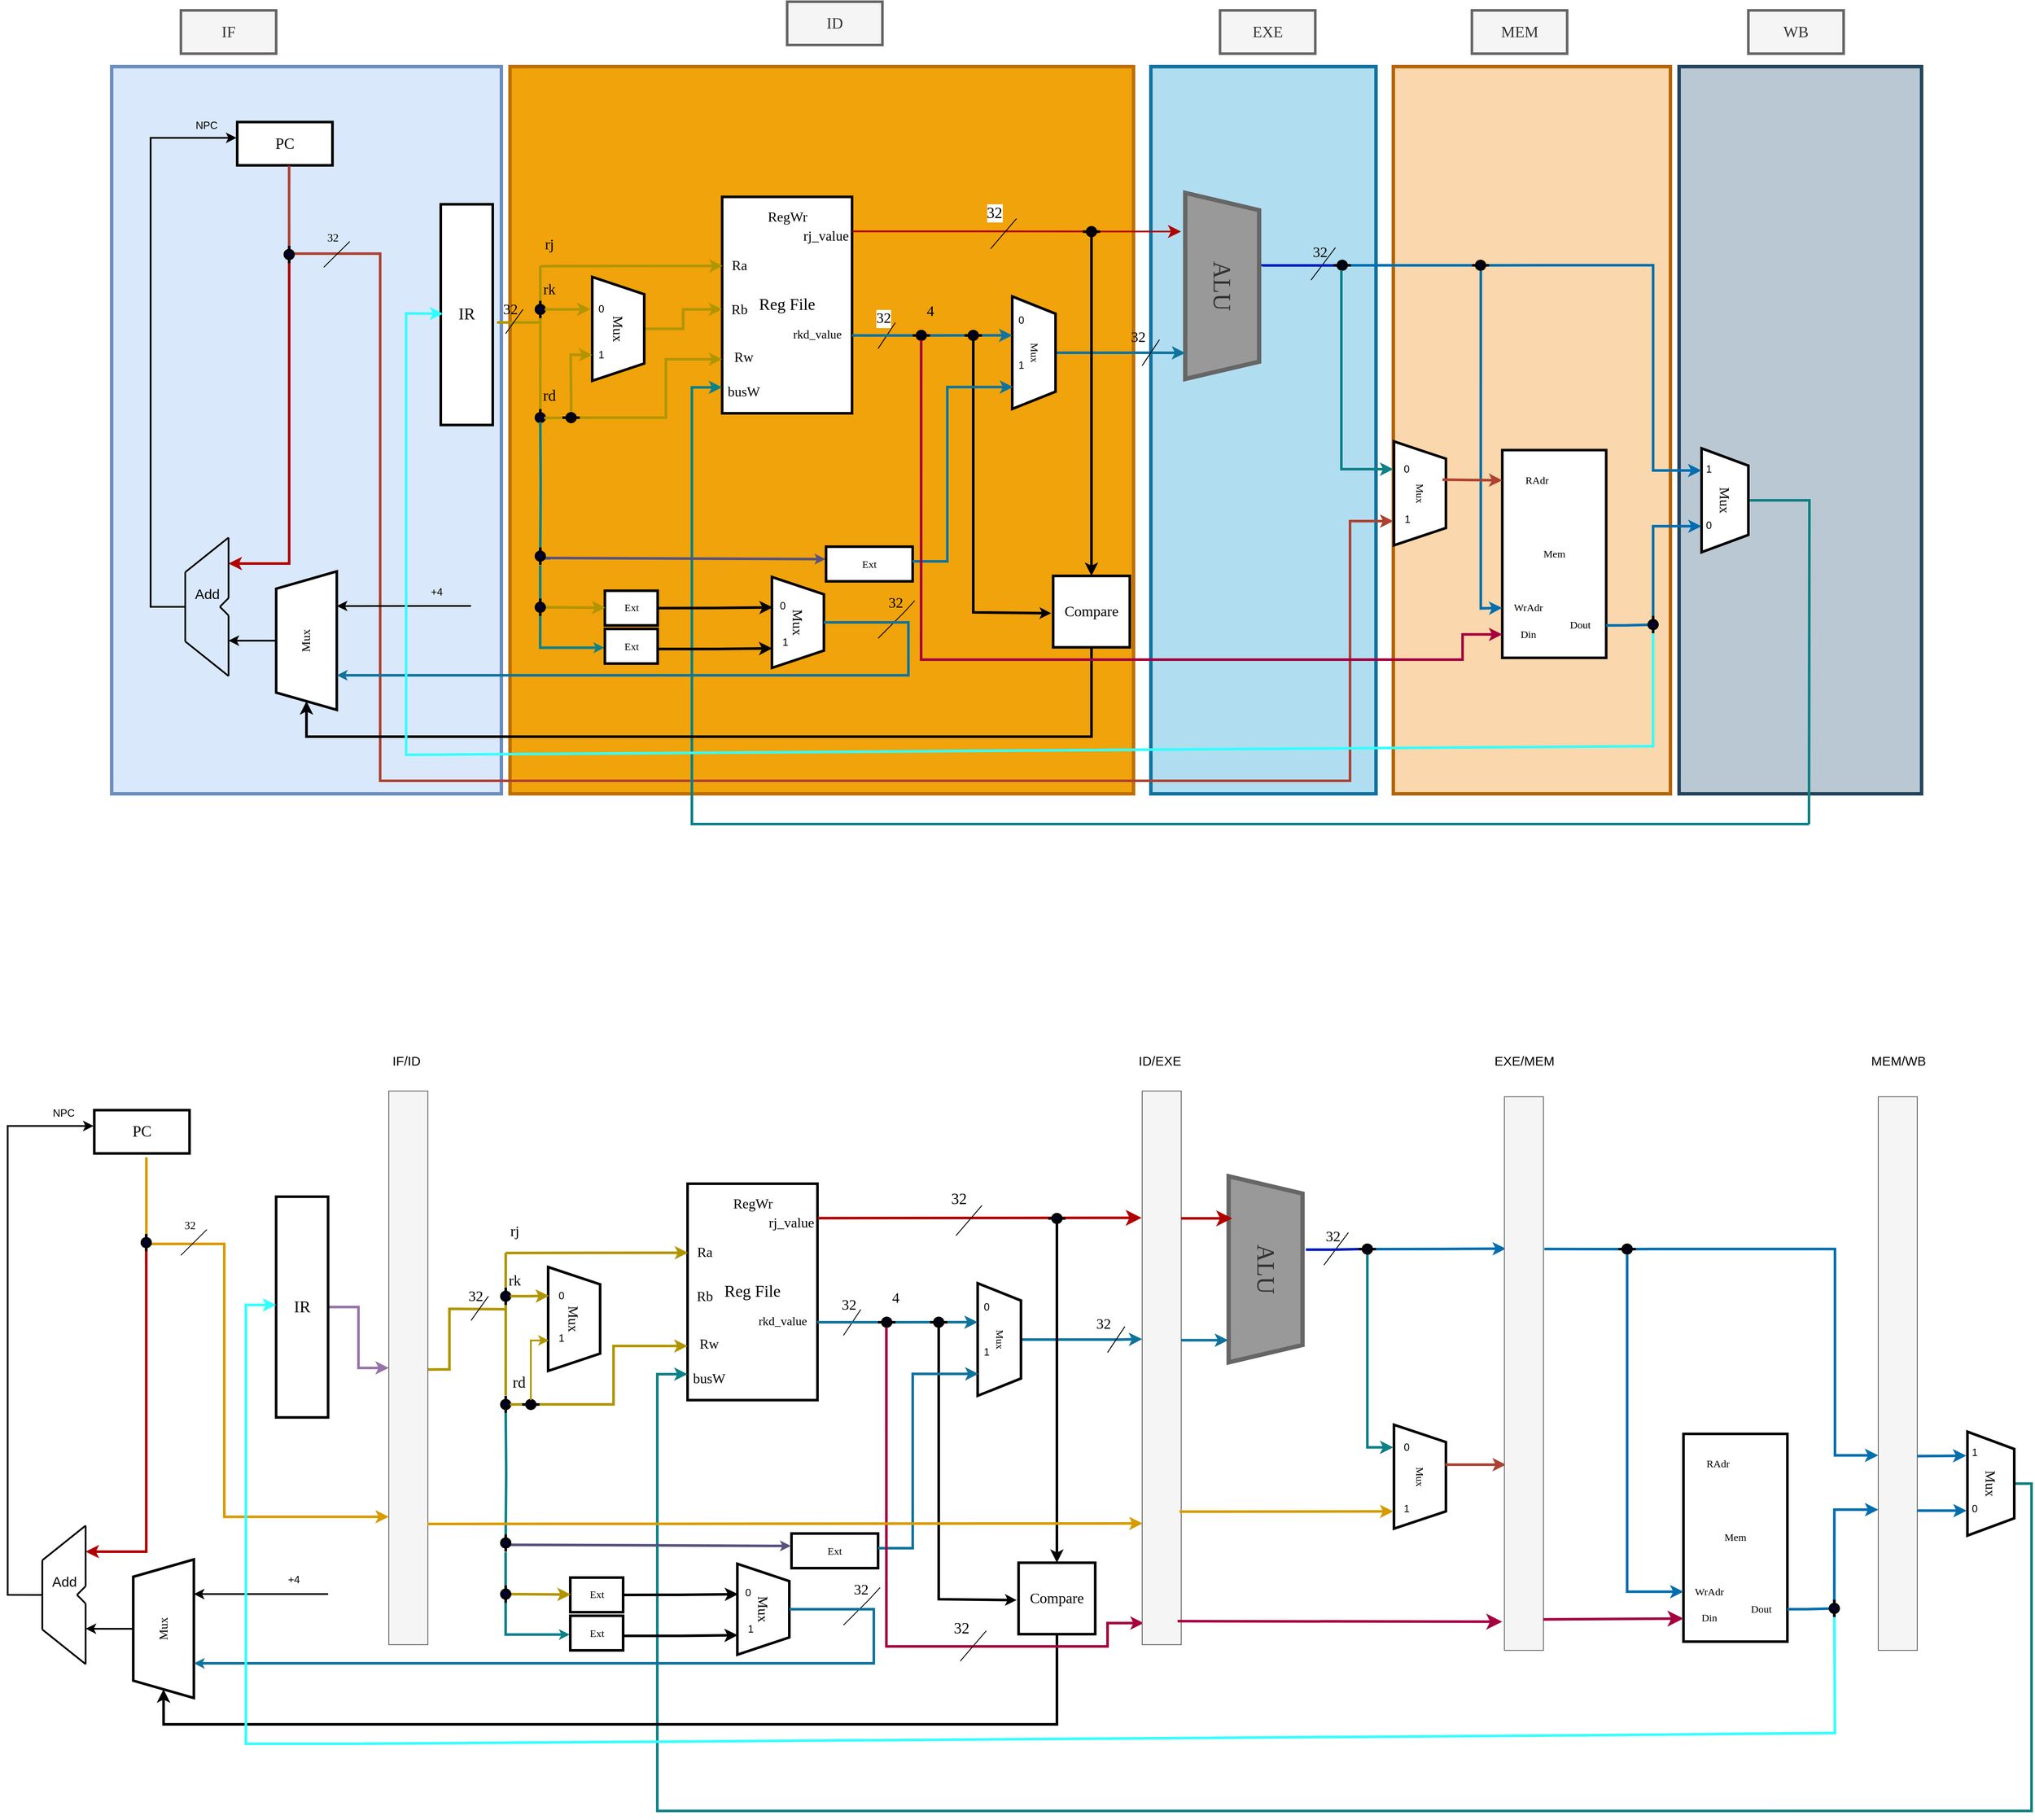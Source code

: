 <mxfile version="24.7.17">
  <diagram name="第 1 页" id="G809IaLMQHi9tAXDiUFw">
    <mxGraphModel dx="4412" dy="-2778" grid="1" gridSize="10" guides="1" tooltips="1" connect="1" arrows="1" fold="1" page="1" pageScale="1" pageWidth="827" pageHeight="1169" math="0" shadow="0">
      <root>
        <mxCell id="0" />
        <mxCell id="1" parent="0" />
        <mxCell id="8tt2IjFr9cQcZpXwE4Q4-1" value="" style="rounded=0;whiteSpace=wrap;html=1;strokeWidth=4;fillColor=#bac8d3;strokeColor=#23445d;" parent="1" vertex="1">
          <mxGeometry x="1630" y="5835" width="280" height="840" as="geometry" />
        </mxCell>
        <mxCell id="8tt2IjFr9cQcZpXwE4Q4-2" value="" style="rounded=0;whiteSpace=wrap;html=1;strokeWidth=4;fillColor=#fad7ac;strokeColor=#b46504;" parent="1" vertex="1">
          <mxGeometry x="1300" y="5835" width="320" height="840" as="geometry" />
        </mxCell>
        <mxCell id="8tt2IjFr9cQcZpXwE4Q4-3" value="" style="rounded=0;whiteSpace=wrap;html=1;strokeWidth=4;fillColor=#b1ddf0;strokeColor=#10739e;" parent="1" vertex="1">
          <mxGeometry x="1020" y="5835" width="260" height="840" as="geometry" />
        </mxCell>
        <mxCell id="8tt2IjFr9cQcZpXwE4Q4-4" value="" style="rounded=0;whiteSpace=wrap;html=1;strokeWidth=4;fillColor=#f0a30a;fontColor=#000000;strokeColor=#BD7000;" parent="1" vertex="1">
          <mxGeometry x="280" y="5835" width="720" height="840" as="geometry" />
        </mxCell>
        <mxCell id="8tt2IjFr9cQcZpXwE4Q4-5" value="Mem" style="html=1;dashed=0;whiteSpace=wrap;fontFamily=Times New Roman;strokeWidth=3;" parent="1" vertex="1">
          <mxGeometry x="1425.82" y="6277.94" width="120" height="240" as="geometry" />
        </mxCell>
        <mxCell id="8tt2IjFr9cQcZpXwE4Q4-6" value="" style="rounded=0;whiteSpace=wrap;html=1;strokeWidth=4;fillColor=#dae8fc;strokeColor=#6c8ebf;" parent="1" vertex="1">
          <mxGeometry x="-180.07" y="5835" width="450.07" height="840" as="geometry" />
        </mxCell>
        <mxCell id="8tt2IjFr9cQcZpXwE4Q4-7" value="&lt;font style=&quot;font-size: 18px;&quot;&gt;PC&lt;/font&gt;" style="html=1;dashed=0;whiteSpace=wrap;fontFamily=Times New Roman;strokeWidth=3;" parent="1" vertex="1">
          <mxGeometry x="-35.07" y="5898.97" width="110" height="50" as="geometry" />
        </mxCell>
        <mxCell id="8tt2IjFr9cQcZpXwE4Q4-8" value="&lt;font style=&quot;font-size: 19px;&quot;&gt;Reg File&lt;/font&gt;" style="html=1;dashed=0;whiteSpace=wrap;fontFamily=Times New Roman;strokeWidth=3;" parent="1" vertex="1">
          <mxGeometry x="524.93" y="5985.44" width="150" height="250" as="geometry" />
        </mxCell>
        <mxCell id="8tt2IjFr9cQcZpXwE4Q4-9" value="&lt;font style=&quot;font-size: 19px;&quot;&gt;IR&lt;/font&gt;" style="html=1;dashed=0;whiteSpace=wrap;fontFamily=Times New Roman;strokeWidth=3;" parent="1" vertex="1">
          <mxGeometry x="200" y="5993.97" width="60" height="255" as="geometry" />
        </mxCell>
        <mxCell id="8tt2IjFr9cQcZpXwE4Q4-10" style="edgeStyle=orthogonalEdgeStyle;rounded=0;orthogonalLoop=1;jettySize=auto;html=1;fontFamily=Times New Roman;strokeWidth=3;fillColor=#fad9d5;strokeColor=#ae4132;exitX=0.545;exitY=1.014;exitDx=0;exitDy=0;exitPerimeter=0;" parent="1" source="8tt2IjFr9cQcZpXwE4Q4-7" edge="1">
          <mxGeometry relative="1" as="geometry">
            <Array as="points">
              <mxPoint x="25" y="6051" />
              <mxPoint x="130" y="6051" />
              <mxPoint x="130" y="6660" />
              <mxPoint x="1250" y="6660" />
              <mxPoint x="1250" y="6360" />
            </Array>
            <mxPoint x="9.93" y="5961.97" as="sourcePoint" />
            <mxPoint x="1300" y="6360" as="targetPoint" />
          </mxGeometry>
        </mxCell>
        <mxCell id="8tt2IjFr9cQcZpXwE4Q4-11" value="" style="endArrow=none;html=1;rounded=0;fontFamily=Times New Roman;strokeWidth=3;fillColor=#e3c800;strokeColor=#B09500;" parent="1" edge="1">
          <mxGeometry width="50" height="50" relative="1" as="geometry">
            <mxPoint x="264.93" y="6130.44" as="sourcePoint" />
            <mxPoint x="314.93" y="6130.44" as="targetPoint" />
          </mxGeometry>
        </mxCell>
        <mxCell id="8tt2IjFr9cQcZpXwE4Q4-12" value="" style="endArrow=none;html=1;rounded=0;fontFamily=Times New Roman;strokeWidth=3;fillColor=#e3c800;strokeColor=#B09500;" parent="1" source="8tt2IjFr9cQcZpXwE4Q4-23" edge="1">
          <mxGeometry width="50" height="50" relative="1" as="geometry">
            <mxPoint x="314.93" y="6355.44" as="sourcePoint" />
            <mxPoint x="314.93" y="6065.44" as="targetPoint" />
            <Array as="points" />
          </mxGeometry>
        </mxCell>
        <mxCell id="8tt2IjFr9cQcZpXwE4Q4-13" value="" style="endArrow=classic;html=1;rounded=0;entryX=0.004;entryY=0.319;entryDx=0;entryDy=0;entryPerimeter=0;fontFamily=Times New Roman;strokeWidth=3;fillColor=#e3c800;strokeColor=#B09500;" parent="1" target="8tt2IjFr9cQcZpXwE4Q4-8" edge="1">
          <mxGeometry width="50" height="50" relative="1" as="geometry">
            <mxPoint x="314.93" y="6065.44" as="sourcePoint" />
            <mxPoint x="484.93" y="6115.44" as="targetPoint" />
          </mxGeometry>
        </mxCell>
        <mxCell id="8tt2IjFr9cQcZpXwE4Q4-14" value="32" style="text;html=1;align=center;verticalAlign=middle;resizable=0;points=[];autosize=1;strokeColor=none;fillColor=none;fontFamily=Times New Roman;fontSize=17;strokeWidth=2;" parent="1" vertex="1">
          <mxGeometry x="259.93" y="6100.78" width="40" height="30" as="geometry" />
        </mxCell>
        <mxCell id="8tt2IjFr9cQcZpXwE4Q4-17" style="edgeStyle=elbowEdgeStyle;rounded=0;orthogonalLoop=1;jettySize=auto;html=1;entryX=0;entryY=0.75;entryDx=0;entryDy=0;strokeWidth=3;fillColor=#e3c800;strokeColor=#B09500;exitX=1;exitY=0.5;exitDx=0;exitDy=0;exitPerimeter=0;" parent="1" source="8tt2IjFr9cQcZpXwE4Q4-20" target="8tt2IjFr9cQcZpXwE4Q4-8" edge="1">
          <mxGeometry relative="1" as="geometry">
            <Array as="points">
              <mxPoint x="460" y="6210" />
            </Array>
            <mxPoint x="450" y="6215" as="sourcePoint" />
          </mxGeometry>
        </mxCell>
        <mxCell id="Asp7xnUzwN-GZV5JEtEp-7" style="edgeStyle=orthogonalEdgeStyle;rounded=0;orthogonalLoop=1;jettySize=auto;html=1;entryX=0;entryY=0.5;entryDx=0;entryDy=0;strokeWidth=3;strokeColor=#B09500;" edge="1" parent="1" source="8tt2IjFr9cQcZpXwE4Q4-18" target="8tt2IjFr9cQcZpXwE4Q4-57">
          <mxGeometry relative="1" as="geometry" />
        </mxCell>
        <mxCell id="8tt2IjFr9cQcZpXwE4Q4-18" value="&lt;font style=&quot;font-size: 16px;&quot;&gt;Mux&lt;/font&gt;" style="shape=trapezoid;perimeter=trapezoidPerimeter;whiteSpace=wrap;html=1;fixedSize=1;rotation=90;fontFamily=Times New Roman;strokeWidth=3;" parent="1" vertex="1">
          <mxGeometry x="344.93" y="6107.94" width="120" height="60" as="geometry" />
        </mxCell>
        <mxCell id="8tt2IjFr9cQcZpXwE4Q4-21" value="" style="endArrow=none;html=1;rounded=0;fontFamily=Times New Roman;strokeWidth=3;fillColor=#e3c800;strokeColor=#B09500;" parent="1" target="8tt2IjFr9cQcZpXwE4Q4-23" edge="1">
          <mxGeometry width="50" height="50" relative="1" as="geometry">
            <mxPoint x="315" y="6180" as="sourcePoint" />
            <mxPoint x="314.93" y="6065.44" as="targetPoint" />
          </mxGeometry>
        </mxCell>
        <mxCell id="8tt2IjFr9cQcZpXwE4Q4-22" value="" style="endArrow=none;html=1;rounded=0;entryX=0;entryY=0.5;entryDx=0;entryDy=0;entryPerimeter=0;endFill=0;fontFamily=Times New Roman;" parent="1" target="8tt2IjFr9cQcZpXwE4Q4-23" edge="1">
          <mxGeometry width="50" height="50" relative="1" as="geometry">
            <mxPoint x="314.99" y="6115.35" as="sourcePoint" />
            <mxPoint x="334.93" y="6115.44" as="targetPoint" />
            <Array as="points" />
          </mxGeometry>
        </mxCell>
        <mxCell id="8tt2IjFr9cQcZpXwE4Q4-23" value="" style="pointerEvents=1;verticalLabelPosition=bottom;shadow=0;dashed=0;align=center;html=1;verticalAlign=top;shape=mxgraph.electrical.plc_ladder.output_2;rotation=90;gradientColor=#000033;fillColor=#000033;fontFamily=Times New Roman;strokeWidth=3;" parent="1" vertex="1">
          <mxGeometry x="304.93" y="6110.44" width="20" height="10" as="geometry" />
        </mxCell>
        <mxCell id="8tt2IjFr9cQcZpXwE4Q4-24" value="" style="endArrow=none;html=1;rounded=0;startArrow=classic;startFill=1;fontFamily=Times New Roman;strokeWidth=3;fillColor=#d0cee2;strokeColor=#56517e;jumpSize=5;startSize=3;endSize=3;entryX=0.607;entryY=0.152;entryDx=0;entryDy=0;entryPerimeter=0;" parent="1" source="8tt2IjFr9cQcZpXwE4Q4-101" edge="1">
          <mxGeometry width="50" height="50" relative="1" as="geometry">
            <mxPoint x="641.45" y="6396.16" as="sourcePoint" />
            <mxPoint x="314.93" y="6395.44" as="targetPoint" />
            <Array as="points" />
          </mxGeometry>
        </mxCell>
        <mxCell id="8tt2IjFr9cQcZpXwE4Q4-25" value="" style="pointerEvents=1;verticalLabelPosition=bottom;shadow=0;dashed=0;align=center;html=1;verticalAlign=top;shape=mxgraph.electrical.plc_ladder.output_2;rotation=90;gradientColor=#000033;fillColor=#000033;fontFamily=Times New Roman;strokeWidth=3;" parent="1" vertex="1">
          <mxGeometry x="304.93" y="6235.44" width="20" height="10" as="geometry" />
        </mxCell>
        <mxCell id="8tt2IjFr9cQcZpXwE4Q4-27" value="rj" style="text;html=1;align=center;verticalAlign=middle;resizable=0;points=[];autosize=1;strokeColor=none;fillColor=none;fontFamily=Times New Roman;fontSize=17;" parent="1" vertex="1">
          <mxGeometry x="309.93" y="6025.94" width="30" height="30" as="geometry" />
        </mxCell>
        <mxCell id="8tt2IjFr9cQcZpXwE4Q4-28" value="rk" style="text;html=1;align=center;verticalAlign=middle;resizable=0;points=[];autosize=1;strokeColor=none;fillColor=none;fontFamily=Times New Roman;fontSize=17;" parent="1" vertex="1">
          <mxGeometry x="305.0" y="6077.94" width="40" height="30" as="geometry" />
        </mxCell>
        <mxCell id="8tt2IjFr9cQcZpXwE4Q4-29" value="&lt;font style=&quot;font-size: 18px;&quot;&gt;rd&lt;/font&gt;" style="text;html=1;align=center;verticalAlign=middle;resizable=0;points=[];autosize=1;strokeColor=none;fillColor=none;fontFamily=Times New Roman;" parent="1" vertex="1">
          <mxGeometry x="304.93" y="6195.44" width="40" height="40" as="geometry" />
        </mxCell>
        <mxCell id="8tt2IjFr9cQcZpXwE4Q4-30" value="" style="edgeStyle=elbowEdgeStyle;rounded=0;orthogonalLoop=1;jettySize=auto;html=1;fillColor=#0050ef;strokeColor=#001DBC;strokeWidth=3;endSize=4;endArrow=none;endFill=0;exitX=0;exitY=0.5;exitDx=0;exitDy=0;exitPerimeter=0;" parent="1" source="8tt2IjFr9cQcZpXwE4Q4-69" edge="1">
          <mxGeometry relative="1" as="geometry">
            <mxPoint x="1150" y="6064.61" as="sourcePoint" />
            <mxPoint x="1240" y="6074.11" as="targetPoint" />
            <Array as="points">
              <mxPoint x="1240" y="6074.11" />
            </Array>
          </mxGeometry>
        </mxCell>
        <mxCell id="8tt2IjFr9cQcZpXwE4Q4-31" value="&lt;font style=&quot;font-size: 28px;&quot;&gt;ALU&lt;/font&gt;" style="shape=trapezoid;perimeter=trapezoidPerimeter;whiteSpace=wrap;html=1;fixedSize=1;rotation=90;fillColor=#999999;strokeColor=#666666;fontColor=#333333;fontFamily=Times New Roman;strokeWidth=5;" parent="1" vertex="1">
          <mxGeometry x="994.85" y="6045.67" width="215.01" height="85.34" as="geometry" />
        </mxCell>
        <mxCell id="8tt2IjFr9cQcZpXwE4Q4-32" value="" style="edgeStyle=orthogonalEdgeStyle;rounded=0;orthogonalLoop=1;jettySize=auto;html=1;strokeWidth=2;entryX=-0.007;entryY=0.366;entryDx=0;entryDy=0;entryPerimeter=0;" parent="1" target="8tt2IjFr9cQcZpXwE4Q4-7" edge="1">
          <mxGeometry relative="1" as="geometry">
            <mxPoint x="-95.07" y="6458.97" as="sourcePoint" />
            <mxPoint x="-165.07" y="5918.97" as="targetPoint" />
            <Array as="points">
              <mxPoint x="-135.07" y="6458.97" />
              <mxPoint x="-135.07" y="5916.97" />
            </Array>
          </mxGeometry>
        </mxCell>
        <mxCell id="8tt2IjFr9cQcZpXwE4Q4-33" style="edgeStyle=orthogonalEdgeStyle;rounded=0;orthogonalLoop=1;jettySize=auto;html=1;strokeWidth=2;" parent="1" source="8tt2IjFr9cQcZpXwE4Q4-34" edge="1">
          <mxGeometry relative="1" as="geometry">
            <mxPoint x="-45.07" y="6498.08" as="targetPoint" />
          </mxGeometry>
        </mxCell>
        <mxCell id="8tt2IjFr9cQcZpXwE4Q4-34" value="&lt;font style=&quot;font-size: 14px;&quot;&gt;Mux&lt;/font&gt;" style="shape=trapezoid;perimeter=trapezoidPerimeter;whiteSpace=wrap;html=1;fixedSize=1;rotation=-90;fontFamily=Times New Roman;strokeWidth=3;" parent="1" vertex="1">
          <mxGeometry x="-35.07" y="6463.08" width="160" height="70" as="geometry" />
        </mxCell>
        <mxCell id="8tt2IjFr9cQcZpXwE4Q4-35" value="" style="endArrow=classic;html=1;rounded=0;exitX=1.006;exitY=0.325;exitDx=0;exitDy=0;exitPerimeter=0;fontFamily=Times New Roman;strokeWidth=2;fillColor=#e51400;strokeColor=#B20000;endSize=9;startSize=0;jumpSize=0;" parent="1" source="8tt2IjFr9cQcZpXwE4Q4-52" edge="1">
          <mxGeometry width="50" height="50" relative="1" as="geometry">
            <mxPoint x="676.68" y="6027.94" as="sourcePoint" />
            <mxPoint x="1054.93" y="6025.44" as="targetPoint" />
          </mxGeometry>
        </mxCell>
        <mxCell id="8tt2IjFr9cQcZpXwE4Q4-36" value="32" style="edgeLabel;html=1;align=center;verticalAlign=middle;resizable=0;points=[];fontFamily=Times New Roman;fontSize=18;" parent="8tt2IjFr9cQcZpXwE4Q4-35" vertex="1" connectable="0">
          <mxGeometry x="-0.512" y="-3" relative="1" as="geometry">
            <mxPoint x="71" y="-25" as="offset" />
          </mxGeometry>
        </mxCell>
        <mxCell id="8tt2IjFr9cQcZpXwE4Q4-37" value="" style="endArrow=classic;html=1;rounded=0;fontFamily=Times New Roman;strokeWidth=3;fillColor=#e51400;strokeColor=#B20000;" parent="1" edge="1">
          <mxGeometry width="50" height="50" relative="1" as="geometry">
            <mxPoint x="24.93" y="6044.12" as="sourcePoint" />
            <mxPoint x="-45.07" y="6408.97" as="targetPoint" />
            <Array as="points">
              <mxPoint x="24.93" y="6408.97" />
            </Array>
          </mxGeometry>
        </mxCell>
        <mxCell id="8tt2IjFr9cQcZpXwE4Q4-38" style="edgeStyle=elbowEdgeStyle;rounded=0;orthogonalLoop=1;jettySize=auto;html=1;exitX=0.5;exitY=0;exitDx=0;exitDy=0;entryX=0.86;entryY=1;entryDx=0;entryDy=0;entryPerimeter=0;strokeWidth=3;fillColor=#b1ddf0;strokeColor=#10739e;" parent="1" source="8tt2IjFr9cQcZpXwE4Q4-39" target="8tt2IjFr9cQcZpXwE4Q4-31" edge="1">
          <mxGeometry relative="1" as="geometry">
            <mxPoint x="1059.93" y="6107.94" as="targetPoint" />
            <mxPoint x="914.93" y="6222.94" as="sourcePoint" />
            <Array as="points">
              <mxPoint x="1024.93" y="6135.44" />
            </Array>
          </mxGeometry>
        </mxCell>
        <mxCell id="8tt2IjFr9cQcZpXwE4Q4-39" value="Mux" style="shape=trapezoid;perimeter=trapezoidPerimeter;whiteSpace=wrap;html=1;fixedSize=1;rotation=90;fontFamily=Times New Roman;strokeWidth=3;" parent="1" vertex="1">
          <mxGeometry x="819.93" y="6140.44" width="130" height="50" as="geometry" />
        </mxCell>
        <mxCell id="8tt2IjFr9cQcZpXwE4Q4-40" value="" style="endArrow=none;html=1;rounded=0;fontFamily=Times New Roman;" parent="1" edge="1">
          <mxGeometry width="50" height="50" relative="1" as="geometry">
            <mxPoint x="834.93" y="6045.44" as="sourcePoint" />
            <mxPoint x="864.93" y="6010.44" as="targetPoint" />
          </mxGeometry>
        </mxCell>
        <mxCell id="8tt2IjFr9cQcZpXwE4Q4-41" value="" style="endArrow=classic;html=1;rounded=0;exitX=1;exitY=0.5;exitDx=0;exitDy=0;exitPerimeter=0;fontFamily=Times New Roman;strokeWidth=3;fillColor=#b1ddf0;strokeColor=#10739e;entryX=0.346;entryY=0.998;entryDx=0;entryDy=0;entryPerimeter=0;" parent="1" source="8tt2IjFr9cQcZpXwE4Q4-45" target="8tt2IjFr9cQcZpXwE4Q4-39" edge="1">
          <mxGeometry width="50" height="50" relative="1" as="geometry">
            <mxPoint x="724.93" y="6225.44" as="sourcePoint" />
            <mxPoint x="859.93" y="6143.44" as="targetPoint" />
            <Array as="points" />
          </mxGeometry>
        </mxCell>
        <mxCell id="8tt2IjFr9cQcZpXwE4Q4-42" value="32" style="edgeLabel;html=1;align=center;verticalAlign=middle;resizable=0;points=[];fontFamily=Times New Roman;fontSize=17;" parent="1" vertex="1" connectable="0">
          <mxGeometry x="694.926" y="6140.441" as="geometry">
            <mxPoint x="16" y="-15" as="offset" />
          </mxGeometry>
        </mxCell>
        <mxCell id="8tt2IjFr9cQcZpXwE4Q4-43" value="" style="endArrow=none;html=1;rounded=0;fontFamily=Times New Roman;" parent="1" edge="1">
          <mxGeometry width="50" height="50" relative="1" as="geometry">
            <mxPoint x="704.93" y="6160.78" as="sourcePoint" />
            <mxPoint x="724.93" y="6130.78" as="targetPoint" />
          </mxGeometry>
        </mxCell>
        <mxCell id="8tt2IjFr9cQcZpXwE4Q4-44" value="" style="endArrow=none;html=1;rounded=0;entryX=0;entryY=0.5;entryDx=0;entryDy=0;entryPerimeter=0;endFill=0;fontFamily=Times New Roman;strokeWidth=3;fillColor=#b1ddf0;strokeColor=#10739e;" parent="1" target="8tt2IjFr9cQcZpXwE4Q4-45" edge="1">
          <mxGeometry width="50" height="50" relative="1" as="geometry">
            <mxPoint x="674.93" y="6145.44" as="sourcePoint" />
            <mxPoint x="859.93" y="6172.44" as="targetPoint" />
            <Array as="points" />
          </mxGeometry>
        </mxCell>
        <mxCell id="8tt2IjFr9cQcZpXwE4Q4-45" value="" style="pointerEvents=1;verticalLabelPosition=bottom;shadow=0;dashed=0;align=center;html=1;verticalAlign=top;shape=mxgraph.electrical.plc_ladder.output_2;fillColor=#000033;fillStyle=dots;gradientColor=default;fontFamily=Times New Roman;strokeWidth=3;" parent="1" vertex="1">
          <mxGeometry x="744.93" y="6140.44" width="20" height="10" as="geometry" />
        </mxCell>
        <mxCell id="8tt2IjFr9cQcZpXwE4Q4-46" value="Ext" style="html=1;dashed=0;whiteSpace=wrap;fontFamily=Times New Roman;strokeWidth=3;" parent="1" vertex="1">
          <mxGeometry x="389.5" y="6440.44" width="61" height="40" as="geometry" />
        </mxCell>
        <mxCell id="8tt2IjFr9cQcZpXwE4Q4-47" value="0" style="text;strokeColor=none;align=center;fillColor=none;html=1;verticalAlign=middle;whiteSpace=wrap;rounded=0;" parent="1" vertex="1">
          <mxGeometry x="864.93" y="6125.44" width="11" height="5" as="geometry" />
        </mxCell>
        <mxCell id="8tt2IjFr9cQcZpXwE4Q4-48" value="1" style="text;strokeColor=none;align=center;fillColor=none;html=1;verticalAlign=middle;whiteSpace=wrap;rounded=0;" parent="1" vertex="1">
          <mxGeometry x="864.93" y="6177.94" width="11" height="5" as="geometry" />
        </mxCell>
        <mxCell id="8tt2IjFr9cQcZpXwE4Q4-49" value="0" style="text;strokeColor=none;align=center;fillColor=none;html=1;verticalAlign=middle;whiteSpace=wrap;rounded=0;" parent="1" vertex="1">
          <mxGeometry x="380.29" y="6112.94" width="11" height="5" as="geometry" />
        </mxCell>
        <mxCell id="8tt2IjFr9cQcZpXwE4Q4-50" value="1" style="text;strokeColor=none;align=center;fillColor=none;html=1;verticalAlign=middle;whiteSpace=wrap;rounded=0;" parent="1" vertex="1">
          <mxGeometry x="380.29" y="6165.44" width="11" height="5" as="geometry" />
        </mxCell>
        <mxCell id="8tt2IjFr9cQcZpXwE4Q4-51" value="&lt;font style=&quot;font-size: 14px;&quot; face=&quot;Times New Roman&quot;&gt;rkd_value&lt;/font&gt;" style="text;strokeColor=none;align=center;fillColor=none;html=1;verticalAlign=middle;whiteSpace=wrap;rounded=0;" parent="1" vertex="1">
          <mxGeometry x="604.93" y="6130.44" width="60" height="30" as="geometry" />
        </mxCell>
        <mxCell id="8tt2IjFr9cQcZpXwE4Q4-52" value="&lt;font style=&quot;font-size: 16px;&quot; face=&quot;Times New Roman&quot;&gt;rj_value&lt;/font&gt;" style="text;strokeColor=none;align=center;fillColor=none;html=1;verticalAlign=middle;whiteSpace=wrap;rounded=0;" parent="1" vertex="1">
          <mxGeometry x="614.93" y="6015.44" width="60" height="30" as="geometry" />
        </mxCell>
        <mxCell id="8tt2IjFr9cQcZpXwE4Q4-53" value="&lt;font style=&quot;font-size: 13px;&quot;&gt;32&lt;/font&gt;" style="text;html=1;align=center;verticalAlign=middle;resizable=0;points=[];autosize=1;strokeColor=none;fillColor=none;fontFamily=Times New Roman;fontSize=17;" parent="1" vertex="1">
          <mxGeometry x="54.93" y="6016.97" width="40" height="30" as="geometry" />
        </mxCell>
        <mxCell id="8tt2IjFr9cQcZpXwE4Q4-54" value="" style="endArrow=none;html=1;rounded=0;fontFamily=Times New Roman;" parent="1" edge="1">
          <mxGeometry width="50" height="50" relative="1" as="geometry">
            <mxPoint x="64.93" y="6066.72" as="sourcePoint" />
            <mxPoint x="94.93" y="6036.97" as="targetPoint" />
            <Array as="points">
              <mxPoint x="64.93" y="6067.22" />
            </Array>
          </mxGeometry>
        </mxCell>
        <mxCell id="8tt2IjFr9cQcZpXwE4Q4-55" style="edgeStyle=elbowEdgeStyle;rounded=0;orthogonalLoop=1;jettySize=auto;html=1;strokeWidth=3;fillColor=#b0e3e6;strokeColor=#0e8088;" parent="1" edge="1">
          <mxGeometry relative="1" as="geometry">
            <mxPoint x="524.93" y="6205.44" as="targetPoint" />
            <mxPoint x="1780" y="6710" as="sourcePoint" />
            <Array as="points">
              <mxPoint x="490" y="6500" />
            </Array>
          </mxGeometry>
        </mxCell>
        <mxCell id="8tt2IjFr9cQcZpXwE4Q4-56" value="&lt;font face=&quot;Times New Roman&quot; style=&quot;font-size: 16px;&quot;&gt;Ra&lt;/font&gt;" style="text;strokeColor=none;align=center;fillColor=none;html=1;verticalAlign=middle;whiteSpace=wrap;rounded=0;" parent="1" vertex="1">
          <mxGeometry x="514.93" y="6049.44" width="60" height="30" as="geometry" />
        </mxCell>
        <mxCell id="8tt2IjFr9cQcZpXwE4Q4-57" value="&lt;font face=&quot;Times New Roman&quot; style=&quot;font-size: 16px;&quot;&gt;Rb&lt;/font&gt;" style="text;strokeColor=none;align=center;fillColor=none;html=1;verticalAlign=middle;whiteSpace=wrap;rounded=0;" parent="1" vertex="1">
          <mxGeometry x="524.93" y="6100.44" width="40" height="30" as="geometry" />
        </mxCell>
        <mxCell id="8tt2IjFr9cQcZpXwE4Q4-58" value="&lt;font face=&quot;Times New Roman&quot; style=&quot;font-size: 16px;&quot;&gt;Rw&lt;/font&gt;" style="text;strokeColor=none;align=center;fillColor=none;html=1;verticalAlign=middle;whiteSpace=wrap;rounded=0;" parent="1" vertex="1">
          <mxGeometry x="534.93" y="6155.44" width="30" height="30" as="geometry" />
        </mxCell>
        <mxCell id="8tt2IjFr9cQcZpXwE4Q4-59" value="&lt;font face=&quot;Times New Roman&quot; style=&quot;font-size: 16px;&quot;&gt;busW&lt;/font&gt;" style="text;strokeColor=none;align=center;fillColor=none;html=1;verticalAlign=middle;whiteSpace=wrap;rounded=0;" parent="1" vertex="1">
          <mxGeometry x="524.93" y="6195.44" width="50" height="30" as="geometry" />
        </mxCell>
        <mxCell id="8tt2IjFr9cQcZpXwE4Q4-60" value="" style="endArrow=none;html=1;rounded=0;fontFamily=Times New Roman;" parent="1" edge="1">
          <mxGeometry width="50" height="50" relative="1" as="geometry">
            <mxPoint x="274.93" y="6143.44" as="sourcePoint" />
            <mxPoint x="294.93" y="6115.44" as="targetPoint" />
          </mxGeometry>
        </mxCell>
        <mxCell id="8tt2IjFr9cQcZpXwE4Q4-61" value="4" style="text;html=1;align=center;verticalAlign=middle;resizable=0;points=[];autosize=1;strokeColor=none;fillColor=none;fontSize=17;fontFamily=Times New Roman;" parent="1" vertex="1">
          <mxGeometry x="749.93" y="6103.44" width="30" height="30" as="geometry" />
        </mxCell>
        <mxCell id="8tt2IjFr9cQcZpXwE4Q4-62" value="32" style="text;html=1;align=center;verticalAlign=middle;resizable=0;points=[];autosize=1;strokeColor=none;fillColor=none;fontFamily=Times New Roman;fontSize=17;" parent="1" vertex="1">
          <mxGeometry x="704.93" y="6439.55" width="40" height="30" as="geometry" />
        </mxCell>
        <mxCell id="8tt2IjFr9cQcZpXwE4Q4-63" value="" style="endArrow=none;html=1;rounded=0;fontFamily=Times New Roman;entryX=1.059;entryY=0.414;entryDx=0;entryDy=0;entryPerimeter=0;" parent="1" target="8tt2IjFr9cQcZpXwE4Q4-62" edge="1">
          <mxGeometry width="50" height="50" relative="1" as="geometry">
            <mxPoint x="704.93" y="6495.44" as="sourcePoint" />
            <mxPoint x="544.93" y="6415.44" as="targetPoint" />
            <Array as="points">
              <mxPoint x="734.93" y="6465.44" />
            </Array>
          </mxGeometry>
        </mxCell>
        <mxCell id="8tt2IjFr9cQcZpXwE4Q4-64" value="32" style="text;html=1;align=center;verticalAlign=middle;resizable=0;points=[];autosize=1;strokeColor=none;fillColor=none;fontFamily=Times New Roman;fontSize=17;" parent="1" vertex="1">
          <mxGeometry x="984.93" y="6133.44" width="40" height="30" as="geometry" />
        </mxCell>
        <mxCell id="8tt2IjFr9cQcZpXwE4Q4-65" value="" style="endArrow=none;html=1;rounded=0;fontFamily=Times New Roman;" parent="1" edge="1">
          <mxGeometry width="50" height="50" relative="1" as="geometry">
            <mxPoint x="1009.93" y="6180.44" as="sourcePoint" />
            <mxPoint x="1029.93" y="6150.44" as="targetPoint" />
          </mxGeometry>
        </mxCell>
        <mxCell id="8tt2IjFr9cQcZpXwE4Q4-66" value="32" style="text;html=1;align=center;verticalAlign=middle;resizable=0;points=[];autosize=1;fontFamily=Times New Roman;fontSize=17;" parent="1" vertex="1">
          <mxGeometry x="1194.93" y="6034.61" width="40" height="30" as="geometry" />
        </mxCell>
        <mxCell id="8tt2IjFr9cQcZpXwE4Q4-67" value="" style="endArrow=none;html=1;rounded=0;fontFamily=Times New Roman;entryX=0.955;entryY=0.315;entryDx=0;entryDy=0;entryPerimeter=0;" parent="1" target="8tt2IjFr9cQcZpXwE4Q4-66" edge="1">
          <mxGeometry width="50" height="50" relative="1" as="geometry">
            <mxPoint x="1204.93" y="6081.61" as="sourcePoint" />
            <mxPoint x="1224.93" y="6051.61" as="targetPoint" />
          </mxGeometry>
        </mxCell>
        <mxCell id="8tt2IjFr9cQcZpXwE4Q4-68" value="" style="edgeStyle=elbowEdgeStyle;rounded=0;orthogonalLoop=1;jettySize=auto;html=1;endArrow=none;endFill=0;strokeWidth=3;fillColor=#0050ef;strokeColor=#001DBC;" parent="1" edge="1">
          <mxGeometry relative="1" as="geometry">
            <mxPoint x="1148.93" y="6065.61" as="sourcePoint" />
            <mxPoint x="1235" y="6064.61" as="targetPoint" />
            <Array as="points">
              <mxPoint x="1148.93" y="6055.61" />
            </Array>
          </mxGeometry>
        </mxCell>
        <mxCell id="8tt2IjFr9cQcZpXwE4Q4-69" value="" style="pointerEvents=1;verticalLabelPosition=bottom;shadow=0;dashed=0;align=center;html=1;verticalAlign=top;shape=mxgraph.electrical.plc_ladder.output_2;fillColor=#000033;fillStyle=dots;gradientColor=default;fontFamily=Times New Roman;rotation=-180;strokeWidth=3;" parent="1" vertex="1">
          <mxGeometry x="1231" y="6059.44" width="20" height="10" as="geometry" />
        </mxCell>
        <mxCell id="8tt2IjFr9cQcZpXwE4Q4-70" value="&lt;font face=&quot;Times New Roman&quot; style=&quot;font-size: 16px;&quot;&gt;RegWr&lt;/font&gt;" style="text;html=1;align=center;verticalAlign=middle;resizable=0;points=[];autosize=1;strokeColor=none;fillColor=none;" parent="1" vertex="1">
          <mxGeometry x="564.93" y="5992.94" width="70" height="30" as="geometry" />
        </mxCell>
        <mxCell id="8tt2IjFr9cQcZpXwE4Q4-71" style="edgeStyle=orthogonalEdgeStyle;rounded=0;orthogonalLoop=1;jettySize=auto;html=1;elbow=vertical;endArrow=classic;endFill=1;startArrow=none;startFill=0;strokeWidth=3;fillColor=#b0e3e6;strokeColor=#0e8088;startSize=1;endSize=3;entryX=0;entryY=0.5;entryDx=0;entryDy=0;exitX=1;exitY=0.5;exitDx=0;exitDy=0;exitPerimeter=0;" parent="1" edge="1">
          <mxGeometry relative="1" as="geometry">
            <mxPoint x="314.83" y="6411.17" as="sourcePoint" />
            <mxPoint x="388.85" y="6506.31" as="targetPoint" />
            <Array as="points">
              <mxPoint x="315" y="6506" />
            </Array>
          </mxGeometry>
        </mxCell>
        <mxCell id="8tt2IjFr9cQcZpXwE4Q4-72" value="&lt;font style=&quot;font-size: 16px;&quot;&gt;Mux&lt;/font&gt;" style="shape=trapezoid;perimeter=trapezoidPerimeter;whiteSpace=wrap;html=1;fixedSize=1;rotation=90;fontFamily=Times New Roman;strokeWidth=3;" parent="1" vertex="1">
          <mxGeometry x="559.93" y="6447.05" width="105" height="60" as="geometry" />
        </mxCell>
        <mxCell id="8tt2IjFr9cQcZpXwE4Q4-73" value="0" style="text;strokeColor=none;align=center;fillColor=none;html=1;verticalAlign=middle;whiteSpace=wrap;rounded=0;" parent="1" vertex="1">
          <mxGeometry x="586.93" y="6455.25" width="16" height="5" as="geometry" />
        </mxCell>
        <mxCell id="8tt2IjFr9cQcZpXwE4Q4-74" style="edgeStyle=elbowEdgeStyle;rounded=0;orthogonalLoop=1;jettySize=auto;html=1;strokeWidth=3;fillColor=#b1ddf0;strokeColor=#10739e;endSize=3;entryX=0.25;entryY=1;entryDx=0;entryDy=0;exitX=0.5;exitY=0;exitDx=0;exitDy=0;" parent="1" source="8tt2IjFr9cQcZpXwE4Q4-72" target="8tt2IjFr9cQcZpXwE4Q4-34" edge="1">
          <mxGeometry relative="1" as="geometry">
            <mxPoint x="144.93" y="6538.97" as="targetPoint" />
            <Array as="points">
              <mxPoint x="740" y="6500" />
            </Array>
            <mxPoint x="1044.93" y="6478.97" as="sourcePoint" />
          </mxGeometry>
        </mxCell>
        <mxCell id="8tt2IjFr9cQcZpXwE4Q4-75" value="" style="pointerEvents=1;verticalLabelPosition=bottom;shadow=0;dashed=0;align=center;html=1;verticalAlign=top;shape=mxgraph.electrical.plc_ladder.output_2;rotation=90;gradientColor=#000033;fillColor=#000033;fontFamily=Times New Roman;strokeWidth=3;" parent="1" vertex="1">
          <mxGeometry x="14.93" y="6046.97" width="20" height="10" as="geometry" />
        </mxCell>
        <mxCell id="8tt2IjFr9cQcZpXwE4Q4-76" value="" style="group;rotation=-180;strokeWidth=11;" parent="1" vertex="1" connectable="0">
          <mxGeometry x="-95.07" y="6378.97" width="50" height="160" as="geometry" />
        </mxCell>
        <mxCell id="8tt2IjFr9cQcZpXwE4Q4-77" value="" style="endArrow=none;html=1;rounded=0;strokeWidth=2;movable=1;resizable=1;rotatable=1;deletable=1;editable=1;locked=0;connectable=1;" parent="8tt2IjFr9cQcZpXwE4Q4-76" edge="1">
          <mxGeometry width="50" height="50" relative="1" as="geometry">
            <mxPoint x="50" y="90" as="sourcePoint" />
            <mxPoint x="50" y="160" as="targetPoint" />
          </mxGeometry>
        </mxCell>
        <mxCell id="8tt2IjFr9cQcZpXwE4Q4-78" value="" style="endArrow=none;html=1;rounded=0;strokeWidth=2;movable=1;resizable=1;rotatable=1;deletable=1;editable=1;locked=0;connectable=1;" parent="8tt2IjFr9cQcZpXwE4Q4-76" edge="1">
          <mxGeometry width="50" height="50" relative="1" as="geometry">
            <mxPoint x="50" as="sourcePoint" />
            <mxPoint x="50" y="70" as="targetPoint" />
          </mxGeometry>
        </mxCell>
        <mxCell id="8tt2IjFr9cQcZpXwE4Q4-79" value="" style="endArrow=none;html=1;rounded=0;strokeWidth=2;movable=1;resizable=1;rotatable=1;deletable=1;editable=1;locked=0;connectable=1;" parent="8tt2IjFr9cQcZpXwE4Q4-76" edge="1">
          <mxGeometry width="50" height="50" relative="1" as="geometry">
            <mxPoint x="50" as="sourcePoint" />
            <mxPoint y="40" as="targetPoint" />
          </mxGeometry>
        </mxCell>
        <mxCell id="8tt2IjFr9cQcZpXwE4Q4-80" value="" style="endArrow=none;html=1;rounded=0;strokeWidth=2;movable=1;resizable=1;rotatable=1;deletable=1;editable=1;locked=0;connectable=1;" parent="8tt2IjFr9cQcZpXwE4Q4-76" edge="1">
          <mxGeometry width="50" height="50" relative="1" as="geometry">
            <mxPoint x="50" y="160" as="sourcePoint" />
            <mxPoint y="120" as="targetPoint" />
          </mxGeometry>
        </mxCell>
        <mxCell id="8tt2IjFr9cQcZpXwE4Q4-81" value="" style="endArrow=none;html=1;rounded=0;strokeWidth=2;movable=1;resizable=1;rotatable=1;deletable=1;editable=1;locked=0;connectable=1;" parent="8tt2IjFr9cQcZpXwE4Q4-76" edge="1">
          <mxGeometry width="50" height="50" relative="1" as="geometry">
            <mxPoint y="120" as="sourcePoint" />
            <mxPoint y="40" as="targetPoint" />
          </mxGeometry>
        </mxCell>
        <mxCell id="8tt2IjFr9cQcZpXwE4Q4-82" value="" style="endArrow=none;html=1;rounded=0;strokeWidth=2;movable=1;resizable=1;rotatable=1;deletable=1;editable=1;locked=0;connectable=1;" parent="8tt2IjFr9cQcZpXwE4Q4-76" edge="1">
          <mxGeometry width="50" height="50" relative="1" as="geometry">
            <mxPoint x="50" y="90" as="sourcePoint" />
            <mxPoint x="40" y="80" as="targetPoint" />
          </mxGeometry>
        </mxCell>
        <mxCell id="8tt2IjFr9cQcZpXwE4Q4-83" value="" style="endArrow=none;html=1;rounded=0;strokeWidth=2;movable=1;resizable=1;rotatable=1;deletable=1;editable=1;locked=0;connectable=1;" parent="8tt2IjFr9cQcZpXwE4Q4-76" edge="1">
          <mxGeometry width="50" height="50" relative="1" as="geometry">
            <mxPoint x="40" y="80" as="sourcePoint" />
            <mxPoint x="50" y="70" as="targetPoint" />
          </mxGeometry>
        </mxCell>
        <mxCell id="8tt2IjFr9cQcZpXwE4Q4-84" value="&lt;font style=&quot;font-size: 16px;&quot;&gt;Add&lt;/font&gt;" style="text;html=1;align=center;verticalAlign=middle;resizable=0;points=[];autosize=1;strokeColor=none;fillColor=none;" parent="8tt2IjFr9cQcZpXwE4Q4-76" vertex="1">
          <mxGeometry y="50" width="50" height="30" as="geometry" />
        </mxCell>
        <mxCell id="8tt2IjFr9cQcZpXwE4Q4-85" value="" style="endArrow=classic;html=1;rounded=0;entryX=0.75;entryY=1;entryDx=0;entryDy=0;strokeWidth=2;" parent="1" target="8tt2IjFr9cQcZpXwE4Q4-34" edge="1">
          <mxGeometry width="50" height="50" relative="1" as="geometry">
            <mxPoint x="234.93" y="6457.97" as="sourcePoint" />
            <mxPoint x="294.93" y="6448.97" as="targetPoint" />
          </mxGeometry>
        </mxCell>
        <mxCell id="8tt2IjFr9cQcZpXwE4Q4-86" value="+4" style="text;html=1;align=center;verticalAlign=middle;resizable=0;points=[];autosize=1;strokeColor=none;fillColor=none;" parent="1" vertex="1">
          <mxGeometry x="174.93" y="6426.97" width="40" height="30" as="geometry" />
        </mxCell>
        <mxCell id="8tt2IjFr9cQcZpXwE4Q4-88" value="NPC" style="text;whiteSpace=wrap;html=1;" parent="1" vertex="1">
          <mxGeometry x="-85.07" y="5888.97" width="60" height="20" as="geometry" />
        </mxCell>
        <mxCell id="8tt2IjFr9cQcZpXwE4Q4-89" style="edgeStyle=orthogonalEdgeStyle;rounded=0;orthogonalLoop=1;jettySize=auto;html=1;entryX=0;entryY=0.5;entryDx=0;entryDy=0;strokeWidth=3;" parent="1" source="8tt2IjFr9cQcZpXwE4Q4-90" target="8tt2IjFr9cQcZpXwE4Q4-34" edge="1">
          <mxGeometry relative="1" as="geometry">
            <Array as="points">
              <mxPoint x="951" y="6609" />
              <mxPoint x="45" y="6609" />
            </Array>
          </mxGeometry>
        </mxCell>
        <mxCell id="8tt2IjFr9cQcZpXwE4Q4-90" value="&lt;font style=&quot;font-size: 17px;&quot;&gt;Compare&lt;/font&gt;" style="html=1;dashed=0;whiteSpace=wrap;fontFamily=Times New Roman;strokeWidth=3;" parent="1" vertex="1">
          <mxGeometry x="907.18" y="6423.3" width="88.5" height="82.5" as="geometry" />
        </mxCell>
        <mxCell id="8tt2IjFr9cQcZpXwE4Q4-91" value="" style="endArrow=classic;html=1;rounded=0;strokeWidth=3;endSize=4;" parent="1" edge="1">
          <mxGeometry width="50" height="50" relative="1" as="geometry">
            <mxPoint x="814.93" y="6145.44" as="sourcePoint" />
            <mxPoint x="904.93" y="6466.44" as="targetPoint" />
            <Array as="points">
              <mxPoint x="814.93" y="6465.44" />
            </Array>
          </mxGeometry>
        </mxCell>
        <mxCell id="8tt2IjFr9cQcZpXwE4Q4-92" value="" style="pointerEvents=1;verticalLabelPosition=bottom;shadow=0;dashed=0;align=center;html=1;verticalAlign=top;shape=mxgraph.electrical.plc_ladder.output_2;fillColor=#000033;fillStyle=dots;gradientColor=default;fontFamily=Times New Roman;strokeWidth=3;" parent="1" vertex="1">
          <mxGeometry x="804.93" y="6140.44" width="20" height="10" as="geometry" />
        </mxCell>
        <mxCell id="8tt2IjFr9cQcZpXwE4Q4-93" style="edgeStyle=orthogonalEdgeStyle;rounded=0;orthogonalLoop=1;jettySize=auto;html=1;entryX=0.5;entryY=0;entryDx=0;entryDy=0;strokeWidth=3;" parent="1" source="8tt2IjFr9cQcZpXwE4Q4-94" target="8tt2IjFr9cQcZpXwE4Q4-90" edge="1">
          <mxGeometry relative="1" as="geometry">
            <mxPoint x="950.93" y="6415.44" as="targetPoint" />
            <Array as="points" />
          </mxGeometry>
        </mxCell>
        <mxCell id="8tt2IjFr9cQcZpXwE4Q4-94" value="" style="pointerEvents=1;verticalLabelPosition=bottom;shadow=0;dashed=0;align=center;html=1;verticalAlign=top;shape=mxgraph.electrical.plc_ladder.output_2;fillColor=#000033;fillStyle=dots;gradientColor=default;fontFamily=Times New Roman;strokeWidth=3;" parent="1" vertex="1">
          <mxGeometry x="941.43" y="6020.59" width="20" height="10" as="geometry" />
        </mxCell>
        <mxCell id="8tt2IjFr9cQcZpXwE4Q4-95" value="" style="endArrow=classic;html=1;rounded=0;fontFamily=Times New Roman;strokeWidth=3;fillColor=#e3c800;strokeColor=#B09500;" parent="1" source="8tt2IjFr9cQcZpXwE4Q4-99" edge="1">
          <mxGeometry width="50" height="50" relative="1" as="geometry">
            <mxPoint x="324.93" y="6459.55" as="sourcePoint" />
            <mxPoint x="390" y="6460" as="targetPoint" />
            <Array as="points">
              <mxPoint x="314.93" y="6459.55" />
            </Array>
          </mxGeometry>
        </mxCell>
        <mxCell id="8tt2IjFr9cQcZpXwE4Q4-96" value="1" style="text;strokeColor=none;align=center;fillColor=none;html=1;verticalAlign=middle;whiteSpace=wrap;rounded=0;" parent="1" vertex="1">
          <mxGeometry x="592.93" y="6493.86" width="10" height="11.58" as="geometry" />
        </mxCell>
        <mxCell id="8tt2IjFr9cQcZpXwE4Q4-97" value="" style="endArrow=none;html=1;rounded=0;fontFamily=Times New Roman;strokeWidth=3;fillColor=#e3c800;strokeColor=#B09500;entryX=1;entryY=0.5;entryDx=0;entryDy=0;entryPerimeter=0;exitX=0;exitY=0.5;exitDx=0;exitDy=0;exitPerimeter=0;" parent="1" source="8tt2IjFr9cQcZpXwE4Q4-25" edge="1">
          <mxGeometry width="50" height="50" relative="1" as="geometry">
            <mxPoint x="314.93" y="6225.44" as="sourcePoint" />
            <mxPoint x="314.93" y="6175.44" as="targetPoint" />
          </mxGeometry>
        </mxCell>
        <mxCell id="8tt2IjFr9cQcZpXwE4Q4-98" value="" style="edgeStyle=orthogonalEdgeStyle;rounded=0;orthogonalLoop=1;jettySize=auto;html=1;elbow=vertical;endArrow=none;endFill=0;startArrow=none;startFill=0;strokeWidth=3;fillColor=#b0e3e6;strokeColor=#0e8088;entryX=0;entryY=0.5;entryDx=0;entryDy=0;startSize=1;endSize=3;" parent="1" target="8tt2IjFr9cQcZpXwE4Q4-101" edge="1">
          <mxGeometry relative="1" as="geometry">
            <mxPoint x="314.93" y="6245.44" as="sourcePoint" />
            <mxPoint x="344.93" y="6505.44" as="targetPoint" />
            <Array as="points" />
          </mxGeometry>
        </mxCell>
        <mxCell id="8tt2IjFr9cQcZpXwE4Q4-99" value="" style="pointerEvents=1;verticalLabelPosition=bottom;shadow=0;dashed=0;align=center;html=1;verticalAlign=top;shape=mxgraph.electrical.plc_ladder.output_2;rotation=90;gradientColor=#000033;fillColor=#000033;fontFamily=Times New Roman;strokeWidth=3;" parent="1" vertex="1">
          <mxGeometry x="304.93" y="6454.55" width="20" height="10" as="geometry" />
        </mxCell>
        <mxCell id="8tt2IjFr9cQcZpXwE4Q4-100" value="" style="endArrow=none;html=1;rounded=0;startArrow=classic;startFill=1;fontFamily=Times New Roman;strokeWidth=3;fillColor=#d0cee2;strokeColor=#56517e;jumpSize=5;startSize=3;endSize=3;entryX=0.607;entryY=0.152;entryDx=0;entryDy=0;entryPerimeter=0;exitX=-0.008;exitY=0.359;exitDx=0;exitDy=0;exitPerimeter=0;" parent="1" source="8tt2IjFr9cQcZpXwE4Q4-102" target="8tt2IjFr9cQcZpXwE4Q4-101" edge="1">
          <mxGeometry width="50" height="50" relative="1" as="geometry">
            <mxPoint x="641.93" y="6405.44" as="sourcePoint" />
            <mxPoint x="314.93" y="6395.44" as="targetPoint" />
            <Array as="points" />
          </mxGeometry>
        </mxCell>
        <mxCell id="8tt2IjFr9cQcZpXwE4Q4-101" value="" style="pointerEvents=1;verticalLabelPosition=bottom;shadow=0;dashed=0;align=center;html=1;verticalAlign=top;shape=mxgraph.electrical.plc_ladder.output_2;rotation=90;gradientColor=#000033;fillColor=#000033;fontFamily=Times New Roman;strokeWidth=3;" parent="1" vertex="1">
          <mxGeometry x="304.93" y="6395.44" width="20" height="10" as="geometry" />
        </mxCell>
        <mxCell id="8tt2IjFr9cQcZpXwE4Q4-102" value="Ext" style="html=1;dashed=0;whiteSpace=wrap;fontFamily=Times New Roman;strokeWidth=3;" parent="1" vertex="1">
          <mxGeometry x="644.93" y="6389.55" width="100" height="40" as="geometry" />
        </mxCell>
        <mxCell id="8tt2IjFr9cQcZpXwE4Q4-103" style="edgeStyle=elbowEdgeStyle;rounded=0;orthogonalLoop=1;jettySize=auto;html=1;strokeWidth=3;fillColor=#b1ddf0;strokeColor=#10739e;endArrow=classic;endFill=1;entryX=0.805;entryY=0.98;entryDx=0;entryDy=0;entryPerimeter=0;" parent="1" target="8tt2IjFr9cQcZpXwE4Q4-39" edge="1">
          <mxGeometry relative="1" as="geometry">
            <mxPoint x="854.93" y="6205.44" as="targetPoint" />
            <Array as="points">
              <mxPoint x="784.93" y="6305.44" />
            </Array>
            <mxPoint x="744.93" y="6406.44" as="sourcePoint" />
          </mxGeometry>
        </mxCell>
        <mxCell id="8tt2IjFr9cQcZpXwE4Q4-104" value="Ext" style="html=1;dashed=0;whiteSpace=wrap;fontFamily=Times New Roman;strokeWidth=3;" parent="1" vertex="1">
          <mxGeometry x="389.5" y="6484.55" width="61" height="40" as="geometry" />
        </mxCell>
        <mxCell id="8tt2IjFr9cQcZpXwE4Q4-105" style="edgeStyle=orthogonalEdgeStyle;rounded=0;orthogonalLoop=1;jettySize=auto;html=1;exitX=1;exitY=0.5;exitDx=0;exitDy=0;entryX=0.334;entryY=0.985;entryDx=0;entryDy=0;entryPerimeter=0;strokeWidth=3;" parent="1" source="8tt2IjFr9cQcZpXwE4Q4-46" target="8tt2IjFr9cQcZpXwE4Q4-72" edge="1">
          <mxGeometry relative="1" as="geometry" />
        </mxCell>
        <mxCell id="8tt2IjFr9cQcZpXwE4Q4-106" style="edgeStyle=orthogonalEdgeStyle;rounded=0;orthogonalLoop=1;jettySize=auto;html=1;exitX=1.021;exitY=0.58;exitDx=0;exitDy=0;entryX=0.334;entryY=0.985;entryDx=0;entryDy=0;entryPerimeter=0;strokeWidth=3;exitPerimeter=0;" parent="1" source="8tt2IjFr9cQcZpXwE4Q4-104" edge="1">
          <mxGeometry relative="1" as="geometry">
            <mxPoint x="504.93" y="6507.05" as="sourcePoint" />
            <mxPoint x="582.93" y="6507.05" as="targetPoint" />
          </mxGeometry>
        </mxCell>
        <mxCell id="8tt2IjFr9cQcZpXwE4Q4-107" value="&lt;font style=&quot;font-size: 18px;&quot;&gt;IF&lt;/font&gt;" style="html=1;dashed=0;whiteSpace=wrap;fontFamily=Times New Roman;strokeWidth=3;fillColor=#f5f5f5;fontColor=#333333;strokeColor=#666666;" parent="1" vertex="1">
          <mxGeometry x="-100.07" y="5770" width="110" height="50" as="geometry" />
        </mxCell>
        <mxCell id="8tt2IjFr9cQcZpXwE4Q4-108" value="&lt;font style=&quot;font-size: 18px;&quot;&gt;ID&lt;/font&gt;" style="html=1;dashed=0;whiteSpace=wrap;fontFamily=Times New Roman;strokeWidth=3;fillColor=#f5f5f5;fontColor=#333333;strokeColor=#666666;" parent="1" vertex="1">
          <mxGeometry x="600" y="5760" width="110" height="50" as="geometry" />
        </mxCell>
        <mxCell id="8tt2IjFr9cQcZpXwE4Q4-109" value="&lt;font style=&quot;font-size: 18px;&quot;&gt;EXE&lt;/font&gt;" style="html=1;dashed=0;whiteSpace=wrap;fontFamily=Times New Roman;strokeWidth=3;fillColor=#f5f5f5;fontColor=#333333;strokeColor=#666666;" parent="1" vertex="1">
          <mxGeometry x="1099.86" y="5770" width="110" height="50" as="geometry" />
        </mxCell>
        <mxCell id="8tt2IjFr9cQcZpXwE4Q4-110" value="&lt;font style=&quot;font-size: 18px;&quot;&gt;MEM&lt;/font&gt;" style="html=1;dashed=0;whiteSpace=wrap;fontFamily=Times New Roman;strokeWidth=3;fillColor=#f5f5f5;fontColor=#333333;strokeColor=#666666;" parent="1" vertex="1">
          <mxGeometry x="1390.75" y="5770" width="110" height="50" as="geometry" />
        </mxCell>
        <mxCell id="8tt2IjFr9cQcZpXwE4Q4-111" value="&lt;font style=&quot;font-size: 18px;&quot;&gt;WB&lt;/font&gt;" style="html=1;dashed=0;whiteSpace=wrap;fontFamily=Times New Roman;strokeWidth=3;fillColor=#f5f5f5;fontColor=#333333;strokeColor=#666666;" parent="1" vertex="1">
          <mxGeometry x="1710" y="5770" width="110" height="50" as="geometry" />
        </mxCell>
        <mxCell id="8tt2IjFr9cQcZpXwE4Q4-112" style="edgeStyle=orthogonalEdgeStyle;rounded=0;orthogonalLoop=1;jettySize=auto;html=1;exitX=0;exitY=0.5;exitDx=0;exitDy=0;startArrow=classic;startFill=1;endArrow=none;endFill=0;fillColor=#1ba1e2;strokeColor=#006EAF;strokeWidth=3;entryX=0.486;entryY=-0.155;entryDx=0;entryDy=0;entryPerimeter=0;" parent="1" target="8tt2IjFr9cQcZpXwE4Q4-133" edge="1">
          <mxGeometry relative="1" as="geometry">
            <mxPoint x="1400" y="6069.81" as="targetPoint" />
            <mxPoint x="1425.82" y="6460.25" as="sourcePoint" />
          </mxGeometry>
        </mxCell>
        <mxCell id="8tt2IjFr9cQcZpXwE4Q4-113" value="&lt;font face=&quot;Times New Roman&quot;&gt;WrAdr&lt;/font&gt;" style="text;strokeColor=none;align=center;fillColor=none;html=1;verticalAlign=middle;whiteSpace=wrap;rounded=0;" parent="1" vertex="1">
          <mxGeometry x="1425.82" y="6445.44" width="60" height="30" as="geometry" />
        </mxCell>
        <mxCell id="8tt2IjFr9cQcZpXwE4Q4-114" value="&lt;font face=&quot;Times New Roman&quot;&gt;RAdr&lt;/font&gt;" style="text;strokeColor=none;align=center;fillColor=none;html=1;verticalAlign=middle;whiteSpace=wrap;rounded=0;" parent="1" vertex="1">
          <mxGeometry x="1435.82" y="6297.94" width="60" height="30" as="geometry" />
        </mxCell>
        <mxCell id="8tt2IjFr9cQcZpXwE4Q4-115" style="edgeStyle=orthogonalEdgeStyle;rounded=0;orthogonalLoop=1;jettySize=auto;html=1;exitX=0;exitY=0.5;exitDx=0;exitDy=0;endArrow=none;endFill=0;startArrow=classic;startFill=1;fillColor=#d80073;strokeColor=#A50040;strokeWidth=3;entryX=0.491;entryY=1.049;entryDx=0;entryDy=0;entryPerimeter=0;" parent="1" source="8tt2IjFr9cQcZpXwE4Q4-116" target="8tt2IjFr9cQcZpXwE4Q4-45" edge="1">
          <mxGeometry relative="1" as="geometry">
            <mxPoint x="760.0" y="6180.0" as="targetPoint" />
            <Array as="points">
              <mxPoint x="1380" y="6491" />
              <mxPoint x="1380" y="6520" />
              <mxPoint x="755" y="6520" />
            </Array>
          </mxGeometry>
        </mxCell>
        <mxCell id="8tt2IjFr9cQcZpXwE4Q4-116" value="&lt;font face=&quot;Times New Roman&quot;&gt;Din&lt;/font&gt;" style="text;strokeColor=none;align=center;fillColor=none;html=1;verticalAlign=middle;whiteSpace=wrap;rounded=0;" parent="1" vertex="1">
          <mxGeometry x="1425.82" y="6475.94" width="60" height="30" as="geometry" />
        </mxCell>
        <mxCell id="8tt2IjFr9cQcZpXwE4Q4-117" style="edgeStyle=orthogonalEdgeStyle;rounded=0;orthogonalLoop=1;jettySize=auto;html=1;exitX=1;exitY=0.5;exitDx=0;exitDy=0;entryX=0.75;entryY=1;entryDx=0;entryDy=0;fillColor=#1ba1e2;strokeColor=#006EAF;strokeWidth=3;" parent="1" source="8tt2IjFr9cQcZpXwE4Q4-129" target="8tt2IjFr9cQcZpXwE4Q4-125" edge="1">
          <mxGeometry relative="1" as="geometry">
            <Array as="points">
              <mxPoint x="1600" y="6366" />
            </Array>
          </mxGeometry>
        </mxCell>
        <mxCell id="8tt2IjFr9cQcZpXwE4Q4-118" value="&lt;font face=&quot;Times New Roman&quot;&gt;Dout&lt;/font&gt;" style="text;strokeColor=none;align=center;fillColor=none;html=1;verticalAlign=middle;whiteSpace=wrap;rounded=0;" parent="1" vertex="1">
          <mxGeometry x="1485.82" y="6465.44" width="60" height="30" as="geometry" />
        </mxCell>
        <mxCell id="8tt2IjFr9cQcZpXwE4Q4-119" value="Mux" style="shape=trapezoid;perimeter=trapezoidPerimeter;whiteSpace=wrap;html=1;fixedSize=1;rotation=90;fontFamily=Times New Roman;strokeWidth=3;" parent="1" vertex="1">
          <mxGeometry x="1270.75" y="6297.94" width="120" height="60" as="geometry" />
        </mxCell>
        <mxCell id="8tt2IjFr9cQcZpXwE4Q4-120" value="0" style="text;strokeColor=none;align=center;fillColor=none;html=1;verticalAlign=middle;whiteSpace=wrap;rounded=0;" parent="1" vertex="1">
          <mxGeometry x="1310" y="6297.94" width="11" height="5" as="geometry" />
        </mxCell>
        <mxCell id="8tt2IjFr9cQcZpXwE4Q4-121" value="1" style="text;strokeColor=none;align=center;fillColor=none;html=1;verticalAlign=middle;whiteSpace=wrap;rounded=0;" parent="1" vertex="1">
          <mxGeometry x="1310.75" y="6355.94" width="11" height="5" as="geometry" />
        </mxCell>
        <mxCell id="8tt2IjFr9cQcZpXwE4Q4-122" style="rounded=0;orthogonalLoop=1;jettySize=auto;html=1;exitX=0.25;exitY=0;exitDx=0;exitDy=0;entryX=-0.006;entryY=0.149;entryDx=0;entryDy=0;entryPerimeter=0;fontFamily=Times New Roman;strokeWidth=3;fillColor=#fad9d5;strokeColor=#ae4132;" parent="1" edge="1">
          <mxGeometry relative="1" as="geometry">
            <mxPoint x="1425.82" y="6312.87" as="targetPoint" />
            <mxPoint x="1356.8" y="6312.11" as="sourcePoint" />
          </mxGeometry>
        </mxCell>
        <mxCell id="8tt2IjFr9cQcZpXwE4Q4-123" value="" style="edgeStyle=none;orthogonalLoop=1;jettySize=auto;html=1;rounded=0;entryX=-0.01;entryY=0.875;entryDx=0;entryDy=0;entryPerimeter=0;fontFamily=Times New Roman;strokeWidth=3;fillColor=#fad7ac;strokeColor=#33FFFF;" parent="1" edge="1">
          <mxGeometry width="80" relative="1" as="geometry">
            <mxPoint x="1600" y="6480" as="sourcePoint" />
            <mxPoint x="202.75" y="6120.44" as="targetPoint" />
            <Array as="points">
              <mxPoint x="1600" y="6620" />
              <mxPoint x="160" y="6630" />
              <mxPoint x="160" y="6120" />
            </Array>
          </mxGeometry>
        </mxCell>
        <mxCell id="8tt2IjFr9cQcZpXwE4Q4-124" style="edgeStyle=orthogonalEdgeStyle;rounded=0;orthogonalLoop=1;jettySize=auto;html=1;strokeWidth=3;fillColor=#1ba1e2;strokeColor=#0E8080;endArrow=none;endFill=0;" parent="1" source="8tt2IjFr9cQcZpXwE4Q4-125" edge="1">
          <mxGeometry relative="1" as="geometry">
            <mxPoint x="1780" y="6710" as="targetPoint" />
          </mxGeometry>
        </mxCell>
        <mxCell id="8tt2IjFr9cQcZpXwE4Q4-125" value="&lt;font style=&quot;font-size: 16px;&quot;&gt;Mux&lt;/font&gt;" style="shape=trapezoid;perimeter=trapezoidPerimeter;whiteSpace=wrap;html=1;fixedSize=1;rotation=90;fontFamily=Times New Roman;strokeWidth=3;" parent="1" vertex="1">
          <mxGeometry x="1622.97" y="6308.91" width="120" height="54.06" as="geometry" />
        </mxCell>
        <mxCell id="8tt2IjFr9cQcZpXwE4Q4-126" value="0" style="text;strokeColor=none;align=center;fillColor=none;html=1;verticalAlign=middle;whiteSpace=wrap;rounded=0;" parent="1" vertex="1">
          <mxGeometry x="1659" y="6355.94" width="11" height="17.5" as="geometry" />
        </mxCell>
        <mxCell id="8tt2IjFr9cQcZpXwE4Q4-127" value="1" style="text;strokeColor=none;align=center;fillColor=none;html=1;verticalAlign=middle;whiteSpace=wrap;rounded=0;" parent="1" vertex="1">
          <mxGeometry x="1659" y="6291.69" width="11" height="17.5" as="geometry" />
        </mxCell>
        <mxCell id="8tt2IjFr9cQcZpXwE4Q4-128" value="" style="edgeStyle=orthogonalEdgeStyle;rounded=0;orthogonalLoop=1;jettySize=auto;html=1;exitX=1;exitY=0.5;exitDx=0;exitDy=0;entryX=0.508;entryY=0.99;entryDx=0;entryDy=0;fillColor=#1ba1e2;strokeColor=#006EAF;strokeWidth=3;entryPerimeter=0;endArrow=none;endFill=0;" parent="1" source="8tt2IjFr9cQcZpXwE4Q4-118" target="8tt2IjFr9cQcZpXwE4Q4-129" edge="1">
          <mxGeometry relative="1" as="geometry">
            <mxPoint x="1546" y="6480" as="sourcePoint" />
            <mxPoint x="1656" y="6366" as="targetPoint" />
          </mxGeometry>
        </mxCell>
        <mxCell id="8tt2IjFr9cQcZpXwE4Q4-129" value="" style="pointerEvents=1;verticalLabelPosition=bottom;shadow=0;dashed=0;align=center;html=1;verticalAlign=top;shape=mxgraph.electrical.plc_ladder.output_2;rotation=90;gradientColor=#000033;fillColor=#000033;fontFamily=Times New Roman;strokeWidth=3;" parent="1" vertex="1">
          <mxGeometry x="1590" y="6474.55" width="20" height="10" as="geometry" />
        </mxCell>
        <mxCell id="8tt2IjFr9cQcZpXwE4Q4-130" value="" style="edgeStyle=orthogonalEdgeStyle;rounded=0;orthogonalLoop=1;jettySize=auto;html=1;elbow=vertical;endArrow=classic;endFill=1;strokeWidth=3;fillColor=#b0e3e6;strokeColor=#0e8088;" parent="1" edge="1">
          <mxGeometry relative="1" as="geometry">
            <mxPoint x="1300" y="6300" as="targetPoint" />
            <mxPoint x="1240" y="6070" as="sourcePoint" />
            <Array as="points">
              <mxPoint x="1240" y="6300" />
            </Array>
          </mxGeometry>
        </mxCell>
        <mxCell id="8tt2IjFr9cQcZpXwE4Q4-131" style="edgeStyle=orthogonalEdgeStyle;rounded=0;orthogonalLoop=1;jettySize=auto;html=1;exitX=0;exitY=0.5;exitDx=0;exitDy=0;exitPerimeter=0;fillColor=#1ba1e2;strokeColor=#006EAF;strokeWidth=3;entryX=0.213;entryY=1.004;entryDx=0;entryDy=0;entryPerimeter=0;" parent="1" source="8tt2IjFr9cQcZpXwE4Q4-133" target="8tt2IjFr9cQcZpXwE4Q4-125" edge="1">
          <mxGeometry relative="1" as="geometry">
            <mxPoint x="1650" y="6310" as="targetPoint" />
            <Array as="points">
              <mxPoint x="1600" y="6064" />
              <mxPoint x="1600" y="6302" />
            </Array>
          </mxGeometry>
        </mxCell>
        <mxCell id="8tt2IjFr9cQcZpXwE4Q4-132" value="" style="edgeStyle=orthogonalEdgeStyle;rounded=0;orthogonalLoop=1;jettySize=auto;html=1;exitX=0;exitY=0.5;exitDx=0;exitDy=0;exitPerimeter=0;fillColor=#1ba1e2;strokeColor=#006EAF;strokeWidth=3;entryX=1;entryY=0.5;entryDx=0;entryDy=0;entryPerimeter=0;endArrow=none;endFill=0;" parent="1" source="8tt2IjFr9cQcZpXwE4Q4-69" target="8tt2IjFr9cQcZpXwE4Q4-133" edge="1">
          <mxGeometry relative="1" as="geometry">
            <mxPoint x="1251" y="6064" as="sourcePoint" />
            <mxPoint x="1656" y="6302" as="targetPoint" />
            <Array as="points" />
          </mxGeometry>
        </mxCell>
        <mxCell id="8tt2IjFr9cQcZpXwE4Q4-133" value="" style="pointerEvents=1;verticalLabelPosition=bottom;shadow=0;dashed=0;align=center;html=1;verticalAlign=top;shape=mxgraph.electrical.plc_ladder.output_2;fillColor=#000033;fillStyle=dots;gradientColor=default;fontFamily=Times New Roman;rotation=-180;strokeWidth=3;" parent="1" vertex="1">
          <mxGeometry x="1390.75" y="6059.44" width="20" height="10" as="geometry" />
        </mxCell>
        <mxCell id="8tt2IjFr9cQcZpXwE4Q4-139" value="Mem" style="html=1;dashed=0;whiteSpace=wrap;fontFamily=Times New Roman;strokeWidth=3;" parent="1" vertex="1">
          <mxGeometry x="1635.07" y="7414.44" width="120" height="240" as="geometry" />
        </mxCell>
        <mxCell id="8tt2IjFr9cQcZpXwE4Q4-141" value="&lt;font style=&quot;font-size: 18px;&quot;&gt;PC&lt;/font&gt;" style="html=1;dashed=0;whiteSpace=wrap;fontFamily=Times New Roman;strokeWidth=3;" parent="1" vertex="1">
          <mxGeometry x="-200.14" y="7040.44" width="110" height="50" as="geometry" />
        </mxCell>
        <mxCell id="8tt2IjFr9cQcZpXwE4Q4-142" value="&lt;font style=&quot;font-size: 19px;&quot;&gt;Reg File&lt;/font&gt;" style="html=1;dashed=0;whiteSpace=wrap;fontFamily=Times New Roman;strokeWidth=3;" parent="1" vertex="1">
          <mxGeometry x="485.0" y="7125.44" width="150" height="250" as="geometry" />
        </mxCell>
        <mxCell id="8tt2IjFr9cQcZpXwE4Q4-269" style="edgeStyle=orthogonalEdgeStyle;rounded=0;orthogonalLoop=1;jettySize=auto;html=1;strokeWidth=3;fillColor=#e1d5e7;strokeColor=#9673a6;" parent="1" source="8tt2IjFr9cQcZpXwE4Q4-143" target="8tt2IjFr9cQcZpXwE4Q4-268" edge="1">
          <mxGeometry relative="1" as="geometry" />
        </mxCell>
        <mxCell id="8tt2IjFr9cQcZpXwE4Q4-143" value="&lt;font style=&quot;font-size: 19px;&quot;&gt;IR&lt;/font&gt;" style="html=1;dashed=0;whiteSpace=wrap;fontFamily=Times New Roman;strokeWidth=3;" parent="1" vertex="1">
          <mxGeometry x="9.86" y="7140.44" width="60" height="255" as="geometry" />
        </mxCell>
        <mxCell id="8tt2IjFr9cQcZpXwE4Q4-144" style="edgeStyle=orthogonalEdgeStyle;rounded=0;orthogonalLoop=1;jettySize=auto;html=1;fontFamily=Times New Roman;strokeWidth=3;fillColor=#ffe6cc;strokeColor=#d79b00;exitX=0.545;exitY=1.014;exitDx=0;exitDy=0;exitPerimeter=0;entryX=0;entryY=0.769;entryDx=0;entryDy=0;entryPerimeter=0;" parent="1" target="8tt2IjFr9cQcZpXwE4Q4-268" edge="1">
          <mxGeometry relative="1" as="geometry">
            <Array as="points">
              <mxPoint x="-140" y="7195" />
              <mxPoint x="-50" y="7195" />
              <mxPoint x="-50" y="7510" />
            </Array>
            <mxPoint x="-140.0" y="7094.99" as="sourcePoint" />
            <mxPoint x="120" y="7510" as="targetPoint" />
          </mxGeometry>
        </mxCell>
        <mxCell id="8tt2IjFr9cQcZpXwE4Q4-145" value="" style="endArrow=none;html=1;rounded=0;fontFamily=Times New Roman;strokeWidth=3;fillColor=#e3c800;strokeColor=#B09500;exitX=1;exitY=0.503;exitDx=0;exitDy=0;exitPerimeter=0;" parent="1" source="8tt2IjFr9cQcZpXwE4Q4-268" edge="1">
          <mxGeometry width="50" height="50" relative="1" as="geometry">
            <mxPoint x="225.0" y="7270.44" as="sourcePoint" />
            <mxPoint x="275.0" y="7270.44" as="targetPoint" />
            <Array as="points">
              <mxPoint x="210" y="7340" />
              <mxPoint x="210" y="7270" />
            </Array>
          </mxGeometry>
        </mxCell>
        <mxCell id="8tt2IjFr9cQcZpXwE4Q4-146" value="" style="endArrow=none;html=1;rounded=0;fontFamily=Times New Roman;strokeWidth=3;fillColor=#e3c800;strokeColor=#B09500;" parent="1" source="8tt2IjFr9cQcZpXwE4Q4-157" edge="1">
          <mxGeometry width="50" height="50" relative="1" as="geometry">
            <mxPoint x="275.0" y="7495.44" as="sourcePoint" />
            <mxPoint x="275.0" y="7205.44" as="targetPoint" />
            <Array as="points" />
          </mxGeometry>
        </mxCell>
        <mxCell id="8tt2IjFr9cQcZpXwE4Q4-147" value="" style="endArrow=classic;html=1;rounded=0;entryX=0.004;entryY=0.319;entryDx=0;entryDy=0;entryPerimeter=0;fontFamily=Times New Roman;strokeWidth=3;fillColor=#e3c800;strokeColor=#B09500;" parent="1" target="8tt2IjFr9cQcZpXwE4Q4-142" edge="1">
          <mxGeometry width="50" height="50" relative="1" as="geometry">
            <mxPoint x="275.0" y="7205.44" as="sourcePoint" />
            <mxPoint x="445.0" y="7255.44" as="targetPoint" />
          </mxGeometry>
        </mxCell>
        <mxCell id="8tt2IjFr9cQcZpXwE4Q4-148" value="32" style="text;html=1;align=center;verticalAlign=middle;resizable=0;points=[];autosize=1;strokeColor=none;fillColor=none;fontFamily=Times New Roman;fontSize=17;strokeWidth=2;" parent="1" vertex="1">
          <mxGeometry x="220" y="7240.78" width="40" height="30" as="geometry" />
        </mxCell>
        <mxCell id="8tt2IjFr9cQcZpXwE4Q4-152" value="&lt;font style=&quot;font-size: 16px;&quot;&gt;Mux&lt;/font&gt;" style="shape=trapezoid;perimeter=trapezoidPerimeter;whiteSpace=wrap;html=1;fixedSize=1;rotation=90;fontFamily=Times New Roman;strokeWidth=3;" parent="1" vertex="1">
          <mxGeometry x="294.0" y="7251.69" width="120" height="60" as="geometry" />
        </mxCell>
        <mxCell id="Asp7xnUzwN-GZV5JEtEp-14" style="edgeStyle=orthogonalEdgeStyle;rounded=0;orthogonalLoop=1;jettySize=auto;html=1;entryX=0;entryY=0.75;entryDx=0;entryDy=0;strokeColor=#B09500;strokeWidth=3;" edge="1" parent="1" source="8tt2IjFr9cQcZpXwE4Q4-154" target="8tt2IjFr9cQcZpXwE4Q4-142">
          <mxGeometry relative="1" as="geometry" />
        </mxCell>
        <mxCell id="8tt2IjFr9cQcZpXwE4Q4-154" value="" style="pointerEvents=1;verticalLabelPosition=bottom;shadow=0;dashed=0;align=center;html=1;verticalAlign=top;shape=mxgraph.electrical.plc_ladder.output_2;fillColor=#000033;fillStyle=dots;gradientColor=default;fontFamily=Times New Roman;strokeWidth=3;" parent="1" vertex="1">
          <mxGeometry x="294.0" y="7375.44" width="20" height="10" as="geometry" />
        </mxCell>
        <mxCell id="8tt2IjFr9cQcZpXwE4Q4-155" value="" style="endArrow=none;html=1;rounded=0;fontFamily=Times New Roman;strokeWidth=3;fillColor=#e3c800;strokeColor=#B09500;" parent="1" target="8tt2IjFr9cQcZpXwE4Q4-157" edge="1">
          <mxGeometry width="50" height="50" relative="1" as="geometry">
            <mxPoint x="275" y="7320" as="sourcePoint" />
            <mxPoint x="275.0" y="7205.44" as="targetPoint" />
          </mxGeometry>
        </mxCell>
        <mxCell id="8tt2IjFr9cQcZpXwE4Q4-156" value="" style="endArrow=none;html=1;rounded=0;entryX=0;entryY=0.5;entryDx=0;entryDy=0;entryPerimeter=0;endFill=0;fontFamily=Times New Roman;" parent="1" target="8tt2IjFr9cQcZpXwE4Q4-157" edge="1">
          <mxGeometry width="50" height="50" relative="1" as="geometry">
            <mxPoint x="275.06" y="7255.35" as="sourcePoint" />
            <mxPoint x="295.0" y="7255.44" as="targetPoint" />
            <Array as="points" />
          </mxGeometry>
        </mxCell>
        <mxCell id="8tt2IjFr9cQcZpXwE4Q4-157" value="" style="pointerEvents=1;verticalLabelPosition=bottom;shadow=0;dashed=0;align=center;html=1;verticalAlign=top;shape=mxgraph.electrical.plc_ladder.output_2;rotation=90;gradientColor=#000033;fillColor=#000033;fontFamily=Times New Roman;strokeWidth=3;" parent="1" vertex="1">
          <mxGeometry x="265.0" y="7250.44" width="20" height="10" as="geometry" />
        </mxCell>
        <mxCell id="8tt2IjFr9cQcZpXwE4Q4-158" value="" style="endArrow=none;html=1;rounded=0;startArrow=classic;startFill=1;fontFamily=Times New Roman;strokeWidth=3;fillColor=#d0cee2;strokeColor=#56517e;jumpSize=5;startSize=3;endSize=3;entryX=0.607;entryY=0.152;entryDx=0;entryDy=0;entryPerimeter=0;" parent="1" source="8tt2IjFr9cQcZpXwE4Q4-235" edge="1">
          <mxGeometry width="50" height="50" relative="1" as="geometry">
            <mxPoint x="601.52" y="7536.16" as="sourcePoint" />
            <mxPoint x="275.0" y="7535.44" as="targetPoint" />
            <Array as="points" />
          </mxGeometry>
        </mxCell>
        <mxCell id="8tt2IjFr9cQcZpXwE4Q4-159" value="" style="pointerEvents=1;verticalLabelPosition=bottom;shadow=0;dashed=0;align=center;html=1;verticalAlign=top;shape=mxgraph.electrical.plc_ladder.output_2;rotation=90;gradientColor=#000033;fillColor=#000033;fontFamily=Times New Roman;strokeWidth=3;" parent="1" vertex="1">
          <mxGeometry x="265.0" y="7375.44" width="20" height="10" as="geometry" />
        </mxCell>
        <mxCell id="8tt2IjFr9cQcZpXwE4Q4-161" value="rj" style="text;html=1;align=center;verticalAlign=middle;resizable=0;points=[];autosize=1;strokeColor=none;fillColor=none;fontFamily=Times New Roman;fontSize=17;" parent="1" vertex="1">
          <mxGeometry x="270.0" y="7165.94" width="30" height="30" as="geometry" />
        </mxCell>
        <mxCell id="8tt2IjFr9cQcZpXwE4Q4-162" value="rk" style="text;html=1;align=center;verticalAlign=middle;resizable=0;points=[];autosize=1;strokeColor=none;fillColor=none;fontFamily=Times New Roman;fontSize=17;" parent="1" vertex="1">
          <mxGeometry x="265.0" y="7223.44" width="40" height="30" as="geometry" />
        </mxCell>
        <mxCell id="8tt2IjFr9cQcZpXwE4Q4-163" value="&lt;font style=&quot;font-size: 18px;&quot;&gt;rd&lt;/font&gt;" style="text;html=1;align=center;verticalAlign=middle;resizable=0;points=[];autosize=1;strokeColor=none;fillColor=none;fontFamily=Times New Roman;" parent="1" vertex="1">
          <mxGeometry x="270.0" y="7335.44" width="40" height="40" as="geometry" />
        </mxCell>
        <mxCell id="8tt2IjFr9cQcZpXwE4Q4-165" value="&lt;font style=&quot;font-size: 28px;&quot;&gt;ALU&lt;/font&gt;" style="shape=trapezoid;perimeter=trapezoidPerimeter;whiteSpace=wrap;html=1;fixedSize=1;rotation=90;fillColor=#999999;strokeColor=#666666;fontColor=#333333;fontFamily=Times New Roman;strokeWidth=5;" parent="1" vertex="1">
          <mxGeometry x="1045.0" y="7181.65" width="215.01" height="85.34" as="geometry" />
        </mxCell>
        <mxCell id="8tt2IjFr9cQcZpXwE4Q4-166" value="" style="edgeStyle=orthogonalEdgeStyle;rounded=0;orthogonalLoop=1;jettySize=auto;html=1;strokeWidth=2;entryX=-0.007;entryY=0.366;entryDx=0;entryDy=0;entryPerimeter=0;" parent="1" target="8tt2IjFr9cQcZpXwE4Q4-141" edge="1">
          <mxGeometry relative="1" as="geometry">
            <mxPoint x="-260.14" y="7600.44" as="sourcePoint" />
            <mxPoint x="-330.14" y="7060.44" as="targetPoint" />
            <Array as="points">
              <mxPoint x="-300.14" y="7600.44" />
              <mxPoint x="-300.14" y="7058.44" />
            </Array>
          </mxGeometry>
        </mxCell>
        <mxCell id="8tt2IjFr9cQcZpXwE4Q4-167" style="edgeStyle=orthogonalEdgeStyle;rounded=0;orthogonalLoop=1;jettySize=auto;html=1;strokeWidth=2;" parent="1" source="8tt2IjFr9cQcZpXwE4Q4-168" edge="1">
          <mxGeometry relative="1" as="geometry">
            <mxPoint x="-210.14" y="7639.55" as="targetPoint" />
          </mxGeometry>
        </mxCell>
        <mxCell id="8tt2IjFr9cQcZpXwE4Q4-168" value="&lt;font style=&quot;font-size: 14px;&quot;&gt;Mux&lt;/font&gt;" style="shape=trapezoid;perimeter=trapezoidPerimeter;whiteSpace=wrap;html=1;fixedSize=1;rotation=-90;fontFamily=Times New Roman;strokeWidth=3;" parent="1" vertex="1">
          <mxGeometry x="-200.14" y="7604.55" width="160" height="70" as="geometry" />
        </mxCell>
        <mxCell id="8tt2IjFr9cQcZpXwE4Q4-169" value="" style="endArrow=classic;html=1;rounded=0;exitX=1.006;exitY=0.325;exitDx=0;exitDy=0;exitPerimeter=0;fontFamily=Times New Roman;strokeWidth=3;fillColor=#e51400;strokeColor=#B20000;endSize=9;startSize=0;jumpSize=0;entryX=-0.013;entryY=0.229;entryDx=0;entryDy=0;entryPerimeter=0;" parent="1" source="8tt2IjFr9cQcZpXwE4Q4-186" target="8tt2IjFr9cQcZpXwE4Q4-273" edge="1">
          <mxGeometry width="50" height="50" relative="1" as="geometry">
            <mxPoint x="636.75" y="7167.94" as="sourcePoint" />
            <mxPoint x="1015.0" y="7165.44" as="targetPoint" />
          </mxGeometry>
        </mxCell>
        <mxCell id="8tt2IjFr9cQcZpXwE4Q4-170" value="32" style="edgeLabel;html=1;align=center;verticalAlign=middle;resizable=0;points=[];fontFamily=Times New Roman;fontSize=18;" parent="8tt2IjFr9cQcZpXwE4Q4-169" vertex="1" connectable="0">
          <mxGeometry x="-0.512" y="-3" relative="1" as="geometry">
            <mxPoint x="71" y="-25" as="offset" />
          </mxGeometry>
        </mxCell>
        <mxCell id="8tt2IjFr9cQcZpXwE4Q4-171" value="" style="endArrow=classic;html=1;rounded=0;fontFamily=Times New Roman;strokeWidth=3;fillColor=#e51400;strokeColor=#B20000;" parent="1" edge="1">
          <mxGeometry width="50" height="50" relative="1" as="geometry">
            <mxPoint x="-140.14" y="7185.59" as="sourcePoint" />
            <mxPoint x="-210.14" y="7550.44" as="targetPoint" />
            <Array as="points">
              <mxPoint x="-140.14" y="7550.44" />
            </Array>
          </mxGeometry>
        </mxCell>
        <mxCell id="8tt2IjFr9cQcZpXwE4Q4-172" style="edgeStyle=elbowEdgeStyle;rounded=0;orthogonalLoop=1;jettySize=auto;html=1;exitX=0.5;exitY=0;exitDx=0;exitDy=0;strokeWidth=3;fillColor=#b1ddf0;strokeColor=#10739e;" parent="1" source="8tt2IjFr9cQcZpXwE4Q4-173" edge="1">
          <mxGeometry relative="1" as="geometry">
            <mxPoint x="1010" y="7305" as="targetPoint" />
            <mxPoint x="875.0" y="7362.94" as="sourcePoint" />
            <Array as="points">
              <mxPoint x="985.0" y="7275.44" />
            </Array>
          </mxGeometry>
        </mxCell>
        <mxCell id="8tt2IjFr9cQcZpXwE4Q4-173" value="Mux" style="shape=trapezoid;perimeter=trapezoidPerimeter;whiteSpace=wrap;html=1;fixedSize=1;rotation=90;fontFamily=Times New Roman;strokeWidth=3;" parent="1" vertex="1">
          <mxGeometry x="780.0" y="7280.44" width="130" height="50" as="geometry" />
        </mxCell>
        <mxCell id="8tt2IjFr9cQcZpXwE4Q4-174" value="" style="endArrow=none;html=1;rounded=0;fontFamily=Times New Roman;" parent="1" edge="1">
          <mxGeometry width="50" height="50" relative="1" as="geometry">
            <mxPoint x="795.0" y="7185.44" as="sourcePoint" />
            <mxPoint x="825.0" y="7150.44" as="targetPoint" />
          </mxGeometry>
        </mxCell>
        <mxCell id="8tt2IjFr9cQcZpXwE4Q4-175" value="" style="endArrow=classic;html=1;rounded=0;exitX=1;exitY=0.5;exitDx=0;exitDy=0;exitPerimeter=0;fontFamily=Times New Roman;strokeWidth=3;fillColor=#b1ddf0;strokeColor=#10739e;entryX=0.346;entryY=0.998;entryDx=0;entryDy=0;entryPerimeter=0;" parent="1" source="8tt2IjFr9cQcZpXwE4Q4-179" target="8tt2IjFr9cQcZpXwE4Q4-173" edge="1">
          <mxGeometry width="50" height="50" relative="1" as="geometry">
            <mxPoint x="685" y="7365.44" as="sourcePoint" />
            <mxPoint x="820.0" y="7283.44" as="targetPoint" />
            <Array as="points" />
          </mxGeometry>
        </mxCell>
        <mxCell id="8tt2IjFr9cQcZpXwE4Q4-176" value="32" style="edgeLabel;html=1;align=center;verticalAlign=middle;resizable=0;points=[];fontFamily=Times New Roman;fontSize=17;" parent="1" vertex="1" connectable="0">
          <mxGeometry x="654.996" y="7280.441" as="geometry">
            <mxPoint x="16" y="-15" as="offset" />
          </mxGeometry>
        </mxCell>
        <mxCell id="8tt2IjFr9cQcZpXwE4Q4-177" value="" style="endArrow=none;html=1;rounded=0;fontFamily=Times New Roman;" parent="1" edge="1">
          <mxGeometry width="50" height="50" relative="1" as="geometry">
            <mxPoint x="665" y="7300.78" as="sourcePoint" />
            <mxPoint x="685" y="7270.78" as="targetPoint" />
          </mxGeometry>
        </mxCell>
        <mxCell id="8tt2IjFr9cQcZpXwE4Q4-178" value="" style="endArrow=none;html=1;rounded=0;entryX=0;entryY=0.5;entryDx=0;entryDy=0;entryPerimeter=0;endFill=0;fontFamily=Times New Roman;strokeWidth=3;fillColor=#b1ddf0;strokeColor=#10739e;" parent="1" target="8tt2IjFr9cQcZpXwE4Q4-179" edge="1">
          <mxGeometry width="50" height="50" relative="1" as="geometry">
            <mxPoint x="635" y="7285.44" as="sourcePoint" />
            <mxPoint x="820.0" y="7312.44" as="targetPoint" />
            <Array as="points" />
          </mxGeometry>
        </mxCell>
        <mxCell id="8tt2IjFr9cQcZpXwE4Q4-179" value="" style="pointerEvents=1;verticalLabelPosition=bottom;shadow=0;dashed=0;align=center;html=1;verticalAlign=top;shape=mxgraph.electrical.plc_ladder.output_2;fillColor=#000033;fillStyle=dots;gradientColor=default;fontFamily=Times New Roman;strokeWidth=3;" parent="1" vertex="1">
          <mxGeometry x="705" y="7280.44" width="20" height="10" as="geometry" />
        </mxCell>
        <mxCell id="8tt2IjFr9cQcZpXwE4Q4-180" value="Ext" style="html=1;dashed=0;whiteSpace=wrap;fontFamily=Times New Roman;strokeWidth=3;" parent="1" vertex="1">
          <mxGeometry x="349.57" y="7580.44" width="61" height="40" as="geometry" />
        </mxCell>
        <mxCell id="8tt2IjFr9cQcZpXwE4Q4-181" value="0" style="text;strokeColor=none;align=center;fillColor=none;html=1;verticalAlign=middle;whiteSpace=wrap;rounded=0;" parent="1" vertex="1">
          <mxGeometry x="825.0" y="7265.44" width="11" height="5" as="geometry" />
        </mxCell>
        <mxCell id="8tt2IjFr9cQcZpXwE4Q4-182" value="1" style="text;strokeColor=none;align=center;fillColor=none;html=1;verticalAlign=middle;whiteSpace=wrap;rounded=0;" parent="1" vertex="1">
          <mxGeometry x="825.0" y="7317.94" width="11" height="5" as="geometry" />
        </mxCell>
        <mxCell id="8tt2IjFr9cQcZpXwE4Q4-183" value="0" style="text;strokeColor=none;align=center;fillColor=none;html=1;verticalAlign=middle;whiteSpace=wrap;rounded=0;" parent="1" vertex="1">
          <mxGeometry x="333.93" y="7252.94" width="11" height="5" as="geometry" />
        </mxCell>
        <mxCell id="8tt2IjFr9cQcZpXwE4Q4-184" value="1" style="text;strokeColor=none;align=center;fillColor=none;html=1;verticalAlign=middle;whiteSpace=wrap;rounded=0;" parent="1" vertex="1">
          <mxGeometry x="334.0" y="7301.69" width="11" height="5" as="geometry" />
        </mxCell>
        <mxCell id="8tt2IjFr9cQcZpXwE4Q4-185" value="&lt;font style=&quot;font-size: 14px;&quot; face=&quot;Times New Roman&quot;&gt;rkd_value&lt;/font&gt;" style="text;strokeColor=none;align=center;fillColor=none;html=1;verticalAlign=middle;whiteSpace=wrap;rounded=0;" parent="1" vertex="1">
          <mxGeometry x="565" y="7270.44" width="60" height="30" as="geometry" />
        </mxCell>
        <mxCell id="8tt2IjFr9cQcZpXwE4Q4-186" value="&lt;font style=&quot;font-size: 16px;&quot; face=&quot;Times New Roman&quot;&gt;rj_value&lt;/font&gt;" style="text;strokeColor=none;align=center;fillColor=none;html=1;verticalAlign=middle;whiteSpace=wrap;rounded=0;" parent="1" vertex="1">
          <mxGeometry x="575" y="7155.44" width="60" height="30" as="geometry" />
        </mxCell>
        <mxCell id="8tt2IjFr9cQcZpXwE4Q4-187" value="&lt;font style=&quot;font-size: 13px;&quot;&gt;32&lt;/font&gt;" style="text;html=1;align=center;verticalAlign=middle;resizable=0;points=[];autosize=1;strokeColor=none;fillColor=none;fontFamily=Times New Roman;fontSize=17;" parent="1" vertex="1">
          <mxGeometry x="-110.14" y="7158.44" width="40" height="30" as="geometry" />
        </mxCell>
        <mxCell id="8tt2IjFr9cQcZpXwE4Q4-188" value="" style="endArrow=none;html=1;rounded=0;fontFamily=Times New Roman;" parent="1" edge="1">
          <mxGeometry width="50" height="50" relative="1" as="geometry">
            <mxPoint x="-100.14" y="7208.19" as="sourcePoint" />
            <mxPoint x="-70.14" y="7178.44" as="targetPoint" />
            <Array as="points">
              <mxPoint x="-100.14" y="7208.69" />
            </Array>
          </mxGeometry>
        </mxCell>
        <mxCell id="8tt2IjFr9cQcZpXwE4Q4-189" style="edgeStyle=elbowEdgeStyle;rounded=0;orthogonalLoop=1;jettySize=auto;html=1;strokeWidth=3;fillColor=#b0e3e6;strokeColor=#0e8088;" parent="1" edge="1">
          <mxGeometry relative="1" as="geometry">
            <mxPoint x="485.0" y="7345.44" as="targetPoint" />
            <mxPoint x="1740.07" y="7850" as="sourcePoint" />
            <Array as="points">
              <mxPoint x="450.07" y="7640" />
            </Array>
          </mxGeometry>
        </mxCell>
        <mxCell id="8tt2IjFr9cQcZpXwE4Q4-190" value="&lt;font face=&quot;Times New Roman&quot; style=&quot;font-size: 16px;&quot;&gt;Ra&lt;/font&gt;" style="text;strokeColor=none;align=center;fillColor=none;html=1;verticalAlign=middle;whiteSpace=wrap;rounded=0;" parent="1" vertex="1">
          <mxGeometry x="475.0" y="7189.44" width="60" height="30" as="geometry" />
        </mxCell>
        <mxCell id="8tt2IjFr9cQcZpXwE4Q4-191" value="&lt;font face=&quot;Times New Roman&quot; style=&quot;font-size: 16px;&quot;&gt;Rb&lt;/font&gt;" style="text;strokeColor=none;align=center;fillColor=none;html=1;verticalAlign=middle;whiteSpace=wrap;rounded=0;" parent="1" vertex="1">
          <mxGeometry x="485.0" y="7240.44" width="40" height="30" as="geometry" />
        </mxCell>
        <mxCell id="8tt2IjFr9cQcZpXwE4Q4-192" value="&lt;font face=&quot;Times New Roman&quot; style=&quot;font-size: 16px;&quot;&gt;Rw&lt;/font&gt;" style="text;strokeColor=none;align=center;fillColor=none;html=1;verticalAlign=middle;whiteSpace=wrap;rounded=0;" parent="1" vertex="1">
          <mxGeometry x="495.0" y="7295.44" width="30" height="30" as="geometry" />
        </mxCell>
        <mxCell id="8tt2IjFr9cQcZpXwE4Q4-193" value="&lt;font face=&quot;Times New Roman&quot; style=&quot;font-size: 16px;&quot;&gt;busW&lt;/font&gt;" style="text;strokeColor=none;align=center;fillColor=none;html=1;verticalAlign=middle;whiteSpace=wrap;rounded=0;" parent="1" vertex="1">
          <mxGeometry x="485.0" y="7335.44" width="50" height="30" as="geometry" />
        </mxCell>
        <mxCell id="8tt2IjFr9cQcZpXwE4Q4-194" value="" style="endArrow=none;html=1;rounded=0;fontFamily=Times New Roman;" parent="1" edge="1">
          <mxGeometry width="50" height="50" relative="1" as="geometry">
            <mxPoint x="235.0" y="7283.44" as="sourcePoint" />
            <mxPoint x="255.0" y="7255.44" as="targetPoint" />
          </mxGeometry>
        </mxCell>
        <mxCell id="8tt2IjFr9cQcZpXwE4Q4-195" value="4" style="text;html=1;align=center;verticalAlign=middle;resizable=0;points=[];autosize=1;strokeColor=none;fillColor=none;fontSize=17;fontFamily=Times New Roman;" parent="1" vertex="1">
          <mxGeometry x="710" y="7243.44" width="30" height="30" as="geometry" />
        </mxCell>
        <mxCell id="8tt2IjFr9cQcZpXwE4Q4-196" value="32" style="text;html=1;align=center;verticalAlign=middle;resizable=0;points=[];autosize=1;strokeColor=none;fillColor=none;fontFamily=Times New Roman;fontSize=17;" parent="1" vertex="1">
          <mxGeometry x="665" y="7579.55" width="40" height="30" as="geometry" />
        </mxCell>
        <mxCell id="8tt2IjFr9cQcZpXwE4Q4-197" value="" style="endArrow=none;html=1;rounded=0;fontFamily=Times New Roman;entryX=1.059;entryY=0.414;entryDx=0;entryDy=0;entryPerimeter=0;" parent="1" target="8tt2IjFr9cQcZpXwE4Q4-196" edge="1">
          <mxGeometry width="50" height="50" relative="1" as="geometry">
            <mxPoint x="665" y="7635.44" as="sourcePoint" />
            <mxPoint x="505.0" y="7555.44" as="targetPoint" />
            <Array as="points">
              <mxPoint x="695" y="7605.44" />
            </Array>
          </mxGeometry>
        </mxCell>
        <mxCell id="8tt2IjFr9cQcZpXwE4Q4-198" value="32" style="text;html=1;align=center;verticalAlign=middle;resizable=0;points=[];autosize=1;strokeColor=none;fillColor=none;fontFamily=Times New Roman;fontSize=17;" parent="1" vertex="1">
          <mxGeometry x="945.0" y="7273.44" width="40" height="30" as="geometry" />
        </mxCell>
        <mxCell id="8tt2IjFr9cQcZpXwE4Q4-199" value="" style="endArrow=none;html=1;rounded=0;fontFamily=Times New Roman;" parent="1" edge="1">
          <mxGeometry width="50" height="50" relative="1" as="geometry">
            <mxPoint x="970.0" y="7320.44" as="sourcePoint" />
            <mxPoint x="990.0" y="7290.44" as="targetPoint" />
          </mxGeometry>
        </mxCell>
        <mxCell id="8tt2IjFr9cQcZpXwE4Q4-200" value="32" style="text;html=1;align=center;verticalAlign=middle;resizable=0;points=[];autosize=1;fontFamily=Times New Roman;fontSize=17;" parent="1" vertex="1">
          <mxGeometry x="1209.86" y="7172.44" width="40" height="30" as="geometry" />
        </mxCell>
        <mxCell id="8tt2IjFr9cQcZpXwE4Q4-201" value="" style="endArrow=none;html=1;rounded=0;fontFamily=Times New Roman;entryX=0.955;entryY=0.315;entryDx=0;entryDy=0;entryPerimeter=0;" parent="1" target="8tt2IjFr9cQcZpXwE4Q4-200" edge="1">
          <mxGeometry width="50" height="50" relative="1" as="geometry">
            <mxPoint x="1219.86" y="7219.44" as="sourcePoint" />
            <mxPoint x="1239.86" y="7189.44" as="targetPoint" />
          </mxGeometry>
        </mxCell>
        <mxCell id="8tt2IjFr9cQcZpXwE4Q4-204" value="&lt;font face=&quot;Times New Roman&quot; style=&quot;font-size: 16px;&quot;&gt;RegWr&lt;/font&gt;" style="text;html=1;align=center;verticalAlign=middle;resizable=0;points=[];autosize=1;strokeColor=none;fillColor=none;" parent="1" vertex="1">
          <mxGeometry x="525" y="7132.94" width="70" height="30" as="geometry" />
        </mxCell>
        <mxCell id="8tt2IjFr9cQcZpXwE4Q4-205" style="edgeStyle=orthogonalEdgeStyle;rounded=0;orthogonalLoop=1;jettySize=auto;html=1;elbow=vertical;endArrow=classic;endFill=1;startArrow=none;startFill=0;strokeWidth=3;fillColor=#b0e3e6;strokeColor=#0e8088;startSize=1;endSize=3;entryX=0;entryY=0.5;entryDx=0;entryDy=0;exitX=1;exitY=0.5;exitDx=0;exitDy=0;exitPerimeter=0;" parent="1" edge="1">
          <mxGeometry relative="1" as="geometry">
            <mxPoint x="274.9" y="7551.17" as="sourcePoint" />
            <mxPoint x="348.92" y="7646.31" as="targetPoint" />
            <Array as="points">
              <mxPoint x="275.07" y="7646" />
            </Array>
          </mxGeometry>
        </mxCell>
        <mxCell id="8tt2IjFr9cQcZpXwE4Q4-206" value="&lt;font style=&quot;font-size: 16px;&quot;&gt;Mux&lt;/font&gt;" style="shape=trapezoid;perimeter=trapezoidPerimeter;whiteSpace=wrap;html=1;fixedSize=1;rotation=90;fontFamily=Times New Roman;strokeWidth=3;" parent="1" vertex="1">
          <mxGeometry x="520" y="7587.05" width="105" height="60" as="geometry" />
        </mxCell>
        <mxCell id="8tt2IjFr9cQcZpXwE4Q4-207" value="0" style="text;strokeColor=none;align=center;fillColor=none;html=1;verticalAlign=middle;whiteSpace=wrap;rounded=0;" parent="1" vertex="1">
          <mxGeometry x="547" y="7595.25" width="16" height="5" as="geometry" />
        </mxCell>
        <mxCell id="8tt2IjFr9cQcZpXwE4Q4-208" style="edgeStyle=elbowEdgeStyle;rounded=0;orthogonalLoop=1;jettySize=auto;html=1;strokeWidth=3;fillColor=#b1ddf0;strokeColor=#10739e;endSize=3;entryX=0.25;entryY=1;entryDx=0;entryDy=0;exitX=0.5;exitY=0;exitDx=0;exitDy=0;" parent="1" source="8tt2IjFr9cQcZpXwE4Q4-206" target="8tt2IjFr9cQcZpXwE4Q4-168" edge="1">
          <mxGeometry relative="1" as="geometry">
            <mxPoint x="105" y="7678.97" as="targetPoint" />
            <Array as="points">
              <mxPoint x="700.07" y="7640" />
            </Array>
            <mxPoint x="1005.0" y="7618.97" as="sourcePoint" />
          </mxGeometry>
        </mxCell>
        <mxCell id="8tt2IjFr9cQcZpXwE4Q4-209" value="" style="pointerEvents=1;verticalLabelPosition=bottom;shadow=0;dashed=0;align=center;html=1;verticalAlign=top;shape=mxgraph.electrical.plc_ladder.output_2;rotation=90;gradientColor=#000033;fillColor=#000033;fontFamily=Times New Roman;strokeWidth=3;" parent="1" vertex="1">
          <mxGeometry x="-150.14" y="7188.44" width="20" height="10" as="geometry" />
        </mxCell>
        <mxCell id="8tt2IjFr9cQcZpXwE4Q4-210" value="" style="group;rotation=-180;strokeWidth=11;" parent="1" vertex="1" connectable="0">
          <mxGeometry x="-260.14" y="7520.44" width="50" height="160" as="geometry" />
        </mxCell>
        <mxCell id="8tt2IjFr9cQcZpXwE4Q4-211" value="" style="endArrow=none;html=1;rounded=0;strokeWidth=2;movable=1;resizable=1;rotatable=1;deletable=1;editable=1;locked=0;connectable=1;" parent="8tt2IjFr9cQcZpXwE4Q4-210" edge="1">
          <mxGeometry width="50" height="50" relative="1" as="geometry">
            <mxPoint x="50" y="90" as="sourcePoint" />
            <mxPoint x="50" y="160" as="targetPoint" />
          </mxGeometry>
        </mxCell>
        <mxCell id="8tt2IjFr9cQcZpXwE4Q4-212" value="" style="endArrow=none;html=1;rounded=0;strokeWidth=2;movable=1;resizable=1;rotatable=1;deletable=1;editable=1;locked=0;connectable=1;" parent="8tt2IjFr9cQcZpXwE4Q4-210" edge="1">
          <mxGeometry width="50" height="50" relative="1" as="geometry">
            <mxPoint x="50" as="sourcePoint" />
            <mxPoint x="50" y="70" as="targetPoint" />
          </mxGeometry>
        </mxCell>
        <mxCell id="8tt2IjFr9cQcZpXwE4Q4-213" value="" style="endArrow=none;html=1;rounded=0;strokeWidth=2;movable=1;resizable=1;rotatable=1;deletable=1;editable=1;locked=0;connectable=1;" parent="8tt2IjFr9cQcZpXwE4Q4-210" edge="1">
          <mxGeometry width="50" height="50" relative="1" as="geometry">
            <mxPoint x="50" as="sourcePoint" />
            <mxPoint y="40" as="targetPoint" />
          </mxGeometry>
        </mxCell>
        <mxCell id="8tt2IjFr9cQcZpXwE4Q4-214" value="" style="endArrow=none;html=1;rounded=0;strokeWidth=2;movable=1;resizable=1;rotatable=1;deletable=1;editable=1;locked=0;connectable=1;" parent="8tt2IjFr9cQcZpXwE4Q4-210" edge="1">
          <mxGeometry width="50" height="50" relative="1" as="geometry">
            <mxPoint x="50" y="160" as="sourcePoint" />
            <mxPoint y="120" as="targetPoint" />
          </mxGeometry>
        </mxCell>
        <mxCell id="8tt2IjFr9cQcZpXwE4Q4-215" value="" style="endArrow=none;html=1;rounded=0;strokeWidth=2;movable=1;resizable=1;rotatable=1;deletable=1;editable=1;locked=0;connectable=1;" parent="8tt2IjFr9cQcZpXwE4Q4-210" edge="1">
          <mxGeometry width="50" height="50" relative="1" as="geometry">
            <mxPoint y="120" as="sourcePoint" />
            <mxPoint y="40" as="targetPoint" />
          </mxGeometry>
        </mxCell>
        <mxCell id="8tt2IjFr9cQcZpXwE4Q4-216" value="" style="endArrow=none;html=1;rounded=0;strokeWidth=2;movable=1;resizable=1;rotatable=1;deletable=1;editable=1;locked=0;connectable=1;" parent="8tt2IjFr9cQcZpXwE4Q4-210" edge="1">
          <mxGeometry width="50" height="50" relative="1" as="geometry">
            <mxPoint x="50" y="90" as="sourcePoint" />
            <mxPoint x="40" y="80" as="targetPoint" />
          </mxGeometry>
        </mxCell>
        <mxCell id="8tt2IjFr9cQcZpXwE4Q4-217" value="" style="endArrow=none;html=1;rounded=0;strokeWidth=2;movable=1;resizable=1;rotatable=1;deletable=1;editable=1;locked=0;connectable=1;" parent="8tt2IjFr9cQcZpXwE4Q4-210" edge="1">
          <mxGeometry width="50" height="50" relative="1" as="geometry">
            <mxPoint x="40" y="80" as="sourcePoint" />
            <mxPoint x="50" y="70" as="targetPoint" />
          </mxGeometry>
        </mxCell>
        <mxCell id="8tt2IjFr9cQcZpXwE4Q4-218" value="&lt;font style=&quot;font-size: 16px;&quot;&gt;Add&lt;/font&gt;" style="text;html=1;align=center;verticalAlign=middle;resizable=0;points=[];autosize=1;strokeColor=none;fillColor=none;" parent="8tt2IjFr9cQcZpXwE4Q4-210" vertex="1">
          <mxGeometry y="50" width="50" height="30" as="geometry" />
        </mxCell>
        <mxCell id="8tt2IjFr9cQcZpXwE4Q4-219" value="" style="endArrow=classic;html=1;rounded=0;entryX=0.75;entryY=1;entryDx=0;entryDy=0;strokeWidth=2;" parent="1" target="8tt2IjFr9cQcZpXwE4Q4-168" edge="1">
          <mxGeometry width="50" height="50" relative="1" as="geometry">
            <mxPoint x="69.86" y="7599.44" as="sourcePoint" />
            <mxPoint x="129.86" y="7590.44" as="targetPoint" />
          </mxGeometry>
        </mxCell>
        <mxCell id="8tt2IjFr9cQcZpXwE4Q4-220" value="+4" style="text;html=1;align=center;verticalAlign=middle;resizable=0;points=[];autosize=1;strokeColor=none;fillColor=none;" parent="1" vertex="1">
          <mxGeometry x="9.86" y="7568.44" width="40" height="30" as="geometry" />
        </mxCell>
        <mxCell id="8tt2IjFr9cQcZpXwE4Q4-222" value="NPC" style="text;whiteSpace=wrap;html=1;" parent="1" vertex="1">
          <mxGeometry x="-250.14" y="7030.44" width="60" height="20" as="geometry" />
        </mxCell>
        <mxCell id="8tt2IjFr9cQcZpXwE4Q4-223" style="edgeStyle=orthogonalEdgeStyle;rounded=0;orthogonalLoop=1;jettySize=auto;html=1;entryX=0;entryY=0.5;entryDx=0;entryDy=0;strokeWidth=3;" parent="1" source="8tt2IjFr9cQcZpXwE4Q4-224" target="8tt2IjFr9cQcZpXwE4Q4-168" edge="1">
          <mxGeometry relative="1" as="geometry">
            <Array as="points">
              <mxPoint x="912" y="7750" />
              <mxPoint x="-120" y="7750" />
            </Array>
          </mxGeometry>
        </mxCell>
        <mxCell id="8tt2IjFr9cQcZpXwE4Q4-224" value="&lt;font style=&quot;font-size: 17px;&quot;&gt;Compare&lt;/font&gt;" style="html=1;dashed=0;whiteSpace=wrap;fontFamily=Times New Roman;strokeWidth=3;" parent="1" vertex="1">
          <mxGeometry x="867.25" y="7563.3" width="88.5" height="82.5" as="geometry" />
        </mxCell>
        <mxCell id="8tt2IjFr9cQcZpXwE4Q4-225" value="" style="endArrow=classic;html=1;rounded=0;strokeWidth=3;endSize=4;" parent="1" edge="1">
          <mxGeometry width="50" height="50" relative="1" as="geometry">
            <mxPoint x="775.0" y="7285.44" as="sourcePoint" />
            <mxPoint x="865.0" y="7606.44" as="targetPoint" />
            <Array as="points">
              <mxPoint x="775.0" y="7605.44" />
            </Array>
          </mxGeometry>
        </mxCell>
        <mxCell id="8tt2IjFr9cQcZpXwE4Q4-226" value="" style="pointerEvents=1;verticalLabelPosition=bottom;shadow=0;dashed=0;align=center;html=1;verticalAlign=top;shape=mxgraph.electrical.plc_ladder.output_2;fillColor=#000033;fillStyle=dots;gradientColor=default;fontFamily=Times New Roman;strokeWidth=3;" parent="1" vertex="1">
          <mxGeometry x="765.0" y="7280.44" width="20" height="10" as="geometry" />
        </mxCell>
        <mxCell id="8tt2IjFr9cQcZpXwE4Q4-227" style="edgeStyle=orthogonalEdgeStyle;rounded=0;orthogonalLoop=1;jettySize=auto;html=1;entryX=0.5;entryY=0;entryDx=0;entryDy=0;strokeWidth=3;" parent="1" source="8tt2IjFr9cQcZpXwE4Q4-228" target="8tt2IjFr9cQcZpXwE4Q4-224" edge="1">
          <mxGeometry relative="1" as="geometry">
            <mxPoint x="911.0" y="7555.44" as="targetPoint" />
            <Array as="points" />
          </mxGeometry>
        </mxCell>
        <mxCell id="8tt2IjFr9cQcZpXwE4Q4-228" value="" style="pointerEvents=1;verticalLabelPosition=bottom;shadow=0;dashed=0;align=center;html=1;verticalAlign=top;shape=mxgraph.electrical.plc_ladder.output_2;fillColor=#000033;fillStyle=dots;gradientColor=default;fontFamily=Times New Roman;strokeWidth=3;" parent="1" vertex="1">
          <mxGeometry x="901.5" y="7160.59" width="20" height="10" as="geometry" />
        </mxCell>
        <mxCell id="8tt2IjFr9cQcZpXwE4Q4-229" value="" style="endArrow=classic;html=1;rounded=0;fontFamily=Times New Roman;strokeWidth=3;fillColor=#e3c800;strokeColor=#B09500;" parent="1" source="8tt2IjFr9cQcZpXwE4Q4-233" edge="1">
          <mxGeometry width="50" height="50" relative="1" as="geometry">
            <mxPoint x="285.0" y="7599.55" as="sourcePoint" />
            <mxPoint x="350.07" y="7600" as="targetPoint" />
            <Array as="points">
              <mxPoint x="275.0" y="7599.55" />
            </Array>
          </mxGeometry>
        </mxCell>
        <mxCell id="8tt2IjFr9cQcZpXwE4Q4-230" value="1" style="text;strokeColor=none;align=center;fillColor=none;html=1;verticalAlign=middle;whiteSpace=wrap;rounded=0;" parent="1" vertex="1">
          <mxGeometry x="553" y="7633.86" width="10" height="11.58" as="geometry" />
        </mxCell>
        <mxCell id="8tt2IjFr9cQcZpXwE4Q4-231" value="" style="endArrow=none;html=1;rounded=0;fontFamily=Times New Roman;strokeWidth=3;fillColor=#e3c800;strokeColor=#B09500;entryX=1;entryY=0.5;entryDx=0;entryDy=0;entryPerimeter=0;" parent="1" edge="1">
          <mxGeometry width="50" height="50" relative="1" as="geometry">
            <mxPoint x="275" y="7370" as="sourcePoint" />
            <mxPoint x="275" y="7315.44" as="targetPoint" />
          </mxGeometry>
        </mxCell>
        <mxCell id="8tt2IjFr9cQcZpXwE4Q4-232" value="" style="edgeStyle=orthogonalEdgeStyle;rounded=0;orthogonalLoop=1;jettySize=auto;html=1;elbow=vertical;endArrow=none;endFill=0;startArrow=none;startFill=0;strokeWidth=3;fillColor=#b0e3e6;strokeColor=#0e8088;entryX=0;entryY=0.5;entryDx=0;entryDy=0;startSize=1;endSize=3;" parent="1" target="8tt2IjFr9cQcZpXwE4Q4-235" edge="1">
          <mxGeometry relative="1" as="geometry">
            <mxPoint x="275" y="7390" as="sourcePoint" />
            <mxPoint x="305.0" y="7645.44" as="targetPoint" />
            <Array as="points" />
          </mxGeometry>
        </mxCell>
        <mxCell id="8tt2IjFr9cQcZpXwE4Q4-233" value="" style="pointerEvents=1;verticalLabelPosition=bottom;shadow=0;dashed=0;align=center;html=1;verticalAlign=top;shape=mxgraph.electrical.plc_ladder.output_2;rotation=90;gradientColor=#000033;fillColor=#000033;fontFamily=Times New Roman;strokeWidth=3;" parent="1" vertex="1">
          <mxGeometry x="265.0" y="7594.55" width="20" height="10" as="geometry" />
        </mxCell>
        <mxCell id="8tt2IjFr9cQcZpXwE4Q4-234" value="" style="endArrow=none;html=1;rounded=0;startArrow=classic;startFill=1;fontFamily=Times New Roman;strokeWidth=3;fillColor=#d0cee2;strokeColor=#56517e;jumpSize=5;startSize=3;endSize=3;entryX=0.607;entryY=0.152;entryDx=0;entryDy=0;entryPerimeter=0;exitX=-0.008;exitY=0.359;exitDx=0;exitDy=0;exitPerimeter=0;" parent="1" source="8tt2IjFr9cQcZpXwE4Q4-236" target="8tt2IjFr9cQcZpXwE4Q4-235" edge="1">
          <mxGeometry width="50" height="50" relative="1" as="geometry">
            <mxPoint x="602" y="7545.44" as="sourcePoint" />
            <mxPoint x="275.0" y="7535.44" as="targetPoint" />
            <Array as="points" />
          </mxGeometry>
        </mxCell>
        <mxCell id="8tt2IjFr9cQcZpXwE4Q4-235" value="" style="pointerEvents=1;verticalLabelPosition=bottom;shadow=0;dashed=0;align=center;html=1;verticalAlign=top;shape=mxgraph.electrical.plc_ladder.output_2;rotation=90;gradientColor=#000033;fillColor=#000033;fontFamily=Times New Roman;strokeWidth=3;" parent="1" vertex="1">
          <mxGeometry x="265.0" y="7535.44" width="20" height="10" as="geometry" />
        </mxCell>
        <mxCell id="8tt2IjFr9cQcZpXwE4Q4-236" value="Ext" style="html=1;dashed=0;whiteSpace=wrap;fontFamily=Times New Roman;strokeWidth=3;" parent="1" vertex="1">
          <mxGeometry x="605" y="7529.55" width="100" height="40" as="geometry" />
        </mxCell>
        <mxCell id="8tt2IjFr9cQcZpXwE4Q4-237" style="edgeStyle=elbowEdgeStyle;rounded=0;orthogonalLoop=1;jettySize=auto;html=1;strokeWidth=3;fillColor=#b1ddf0;strokeColor=#10739e;endArrow=classic;endFill=1;entryX=0.805;entryY=0.98;entryDx=0;entryDy=0;entryPerimeter=0;" parent="1" target="8tt2IjFr9cQcZpXwE4Q4-173" edge="1">
          <mxGeometry relative="1" as="geometry">
            <mxPoint x="815.0" y="7345.44" as="targetPoint" />
            <Array as="points">
              <mxPoint x="745.0" y="7445.44" />
            </Array>
            <mxPoint x="705" y="7546.44" as="sourcePoint" />
          </mxGeometry>
        </mxCell>
        <mxCell id="8tt2IjFr9cQcZpXwE4Q4-238" value="Ext" style="html=1;dashed=0;whiteSpace=wrap;fontFamily=Times New Roman;strokeWidth=3;" parent="1" vertex="1">
          <mxGeometry x="349.57" y="7624.55" width="61" height="40" as="geometry" />
        </mxCell>
        <mxCell id="8tt2IjFr9cQcZpXwE4Q4-239" style="edgeStyle=orthogonalEdgeStyle;rounded=0;orthogonalLoop=1;jettySize=auto;html=1;exitX=1;exitY=0.5;exitDx=0;exitDy=0;entryX=0.334;entryY=0.985;entryDx=0;entryDy=0;entryPerimeter=0;strokeWidth=3;" parent="1" source="8tt2IjFr9cQcZpXwE4Q4-180" target="8tt2IjFr9cQcZpXwE4Q4-206" edge="1">
          <mxGeometry relative="1" as="geometry" />
        </mxCell>
        <mxCell id="8tt2IjFr9cQcZpXwE4Q4-240" style="edgeStyle=orthogonalEdgeStyle;rounded=0;orthogonalLoop=1;jettySize=auto;html=1;exitX=1.021;exitY=0.58;exitDx=0;exitDy=0;entryX=0.334;entryY=0.985;entryDx=0;entryDy=0;entryPerimeter=0;strokeWidth=3;exitPerimeter=0;" parent="1" source="8tt2IjFr9cQcZpXwE4Q4-238" edge="1">
          <mxGeometry relative="1" as="geometry">
            <mxPoint x="465.0" y="7647.05" as="sourcePoint" />
            <mxPoint x="543" y="7647.05" as="targetPoint" />
          </mxGeometry>
        </mxCell>
        <mxCell id="8tt2IjFr9cQcZpXwE4Q4-246" style="edgeStyle=orthogonalEdgeStyle;rounded=0;orthogonalLoop=1;jettySize=auto;html=1;exitX=0;exitY=0.5;exitDx=0;exitDy=0;startArrow=classic;startFill=1;endArrow=none;endFill=0;fillColor=#1ba1e2;strokeColor=#006EAF;strokeWidth=3;entryX=0.486;entryY=-0.155;entryDx=0;entryDy=0;entryPerimeter=0;" parent="1" target="8tt2IjFr9cQcZpXwE4Q4-267" edge="1">
          <mxGeometry relative="1" as="geometry">
            <mxPoint x="1609.25" y="7206.31" as="targetPoint" />
            <mxPoint x="1635.07" y="7596.75" as="sourcePoint" />
            <Array as="points">
              <mxPoint x="1570" y="7597" />
              <mxPoint x="1570" y="7208" />
            </Array>
          </mxGeometry>
        </mxCell>
        <mxCell id="8tt2IjFr9cQcZpXwE4Q4-247" value="&lt;font face=&quot;Times New Roman&quot;&gt;WrAdr&lt;/font&gt;" style="text;strokeColor=none;align=center;fillColor=none;html=1;verticalAlign=middle;whiteSpace=wrap;rounded=0;" parent="1" vertex="1">
          <mxGeometry x="1635.07" y="7581.94" width="60" height="30" as="geometry" />
        </mxCell>
        <mxCell id="8tt2IjFr9cQcZpXwE4Q4-248" value="&lt;font face=&quot;Times New Roman&quot;&gt;RAdr&lt;/font&gt;" style="text;strokeColor=none;align=center;fillColor=none;html=1;verticalAlign=middle;whiteSpace=wrap;rounded=0;" parent="1" vertex="1">
          <mxGeometry x="1645.07" y="7434.44" width="60" height="30" as="geometry" />
        </mxCell>
        <mxCell id="8tt2IjFr9cQcZpXwE4Q4-249" style="edgeStyle=orthogonalEdgeStyle;rounded=0;orthogonalLoop=1;jettySize=auto;html=1;endArrow=none;endFill=0;startArrow=classic;startFill=1;fillColor=#d80073;strokeColor=#A50040;strokeWidth=3;entryX=0.479;entryY=1.097;entryDx=0;entryDy=0;entryPerimeter=0;exitX=0.038;exitY=0.961;exitDx=0;exitDy=0;exitPerimeter=0;" parent="1" source="8tt2IjFr9cQcZpXwE4Q4-273" target="8tt2IjFr9cQcZpXwE4Q4-179" edge="1">
          <mxGeometry relative="1" as="geometry">
            <mxPoint x="655.57" y="7290.44" as="targetPoint" />
            <Array as="points">
              <mxPoint x="970" y="7633" />
              <mxPoint x="970" y="7660" />
              <mxPoint x="715" y="7660" />
            </Array>
            <mxPoint x="1410.75" y="7639.51" as="sourcePoint" />
          </mxGeometry>
        </mxCell>
        <mxCell id="8tt2IjFr9cQcZpXwE4Q4-250" value="&lt;font face=&quot;Times New Roman&quot;&gt;Din&lt;/font&gt;" style="text;strokeColor=none;align=center;fillColor=none;html=1;verticalAlign=middle;whiteSpace=wrap;rounded=0;" parent="1" vertex="1">
          <mxGeometry x="1635.07" y="7612.44" width="60" height="30" as="geometry" />
        </mxCell>
        <mxCell id="8tt2IjFr9cQcZpXwE4Q4-251" style="edgeStyle=orthogonalEdgeStyle;rounded=0;orthogonalLoop=1;jettySize=auto;html=1;exitX=1;exitY=0.5;exitDx=0;exitDy=0;fillColor=#1ba1e2;strokeColor=#006EAF;strokeWidth=3;" parent="1" source="8tt2IjFr9cQcZpXwE4Q4-263" edge="1">
          <mxGeometry relative="1" as="geometry">
            <Array as="points">
              <mxPoint x="1809.25" y="7502.5" />
            </Array>
            <mxPoint x="1860" y="7502" as="targetPoint" />
          </mxGeometry>
        </mxCell>
        <mxCell id="8tt2IjFr9cQcZpXwE4Q4-252" value="&lt;font face=&quot;Times New Roman&quot;&gt;Dout&lt;/font&gt;" style="text;strokeColor=none;align=center;fillColor=none;html=1;verticalAlign=middle;whiteSpace=wrap;rounded=0;" parent="1" vertex="1">
          <mxGeometry x="1695.07" y="7601.94" width="60" height="30" as="geometry" />
        </mxCell>
        <mxCell id="8tt2IjFr9cQcZpXwE4Q4-253" value="Mux" style="shape=trapezoid;perimeter=trapezoidPerimeter;whiteSpace=wrap;html=1;fixedSize=1;rotation=90;fontFamily=Times New Roman;strokeWidth=3;" parent="1" vertex="1">
          <mxGeometry x="1270.75" y="7433.92" width="120" height="60" as="geometry" />
        </mxCell>
        <mxCell id="8tt2IjFr9cQcZpXwE4Q4-254" value="0" style="text;strokeColor=none;align=center;fillColor=none;html=1;verticalAlign=middle;whiteSpace=wrap;rounded=0;" parent="1" vertex="1">
          <mxGeometry x="1310.0" y="7427.67" width="11" height="5" as="geometry" />
        </mxCell>
        <mxCell id="8tt2IjFr9cQcZpXwE4Q4-255" value="1" style="text;strokeColor=none;align=center;fillColor=none;html=1;verticalAlign=middle;whiteSpace=wrap;rounded=0;" parent="1" vertex="1">
          <mxGeometry x="1310.0" y="7498.17" width="11" height="5" as="geometry" />
        </mxCell>
        <mxCell id="8tt2IjFr9cQcZpXwE4Q4-256" style="rounded=0;orthogonalLoop=1;jettySize=auto;html=1;exitX=0.384;exitY=0.012;exitDx=0;exitDy=0;fontFamily=Times New Roman;strokeWidth=3;fillColor=#fad9d5;strokeColor=#ae4132;exitPerimeter=0;" parent="1" source="8tt2IjFr9cQcZpXwE4Q4-253" edge="1">
          <mxGeometry relative="1" as="geometry">
            <mxPoint x="1430" y="7450" as="targetPoint" />
            <mxPoint x="1406.95" y="7448.09" as="sourcePoint" />
          </mxGeometry>
        </mxCell>
        <mxCell id="8tt2IjFr9cQcZpXwE4Q4-257" value="" style="edgeStyle=none;orthogonalLoop=1;jettySize=auto;html=1;rounded=0;fontFamily=Times New Roman;strokeWidth=3;fillColor=#fad7ac;strokeColor=#33FFFF;entryX=0;entryY=0.5;entryDx=0;entryDy=0;exitX=1;exitY=0.5;exitDx=0;exitDy=0;exitPerimeter=0;" parent="1" source="8tt2IjFr9cQcZpXwE4Q4-263" edge="1">
          <mxGeometry width="80" relative="1" as="geometry">
            <mxPoint x="1535" y="7622.5" as="sourcePoint" />
            <mxPoint x="9.86" y="7265.44" as="targetPoint" />
            <Array as="points">
              <mxPoint x="1810" y="7760" />
              <mxPoint x="1535" y="7762.5" />
              <mxPoint x="95" y="7772.5" />
              <mxPoint x="-25.07" y="7772.5" />
              <mxPoint x="-25.07" y="7402.5" />
              <mxPoint x="-25.07" y="7265.5" />
            </Array>
          </mxGeometry>
        </mxCell>
        <mxCell id="8tt2IjFr9cQcZpXwE4Q4-258" style="edgeStyle=orthogonalEdgeStyle;rounded=0;orthogonalLoop=1;jettySize=auto;html=1;strokeWidth=3;fillColor=#1ba1e2;strokeColor=#0E8080;endArrow=none;endFill=0;exitX=0.5;exitY=0;exitDx=0;exitDy=0;" parent="1" source="8tt2IjFr9cQcZpXwE4Q4-259" edge="1">
          <mxGeometry relative="1" as="geometry">
            <mxPoint x="1740" y="7850" as="targetPoint" />
            <Array as="points">
              <mxPoint x="2037" y="7472" />
              <mxPoint x="2037" y="7850" />
            </Array>
          </mxGeometry>
        </mxCell>
        <mxCell id="8tt2IjFr9cQcZpXwE4Q4-259" value="&lt;font style=&quot;font-size: 16px;&quot;&gt;Mux&lt;/font&gt;" style="shape=trapezoid;perimeter=trapezoidPerimeter;whiteSpace=wrap;html=1;fixedSize=1;rotation=90;fontFamily=Times New Roman;strokeWidth=3;" parent="1" vertex="1">
          <mxGeometry x="1930.0" y="7444.89" width="120" height="54.06" as="geometry" />
        </mxCell>
        <mxCell id="8tt2IjFr9cQcZpXwE4Q4-260" value="0" style="text;strokeColor=none;align=center;fillColor=none;html=1;verticalAlign=middle;whiteSpace=wrap;rounded=0;" parent="1" vertex="1">
          <mxGeometry x="1966.03" y="7491.92" width="11" height="17.5" as="geometry" />
        </mxCell>
        <mxCell id="8tt2IjFr9cQcZpXwE4Q4-261" value="1" style="text;strokeColor=none;align=center;fillColor=none;html=1;verticalAlign=middle;whiteSpace=wrap;rounded=0;" parent="1" vertex="1">
          <mxGeometry x="1966.03" y="7427.67" width="11" height="17.5" as="geometry" />
        </mxCell>
        <mxCell id="8tt2IjFr9cQcZpXwE4Q4-262" value="" style="edgeStyle=orthogonalEdgeStyle;rounded=0;orthogonalLoop=1;jettySize=auto;html=1;exitX=1;exitY=0.5;exitDx=0;exitDy=0;entryX=0.508;entryY=0.99;entryDx=0;entryDy=0;fillColor=#1ba1e2;strokeColor=#006EAF;strokeWidth=3;entryPerimeter=0;endArrow=none;endFill=0;" parent="1" source="8tt2IjFr9cQcZpXwE4Q4-252" target="8tt2IjFr9cQcZpXwE4Q4-263" edge="1">
          <mxGeometry relative="1" as="geometry">
            <mxPoint x="1755.25" y="7616.5" as="sourcePoint" />
            <mxPoint x="1865.25" y="7502.5" as="targetPoint" />
          </mxGeometry>
        </mxCell>
        <mxCell id="8tt2IjFr9cQcZpXwE4Q4-263" value="" style="pointerEvents=1;verticalLabelPosition=bottom;shadow=0;dashed=0;align=center;html=1;verticalAlign=top;shape=mxgraph.electrical.plc_ladder.output_2;rotation=90;gradientColor=#000033;fillColor=#000033;fontFamily=Times New Roman;strokeWidth=3;" parent="1" vertex="1">
          <mxGeometry x="1799.25" y="7611.05" width="20" height="10" as="geometry" />
        </mxCell>
        <mxCell id="8tt2IjFr9cQcZpXwE4Q4-264" value="" style="edgeStyle=orthogonalEdgeStyle;rounded=0;orthogonalLoop=1;jettySize=auto;html=1;elbow=vertical;endArrow=classic;endFill=1;strokeWidth=3;fillColor=#b0e3e6;strokeColor=#0e8088;exitX=0.444;exitY=0.143;exitDx=0;exitDy=0;exitPerimeter=0;" parent="1" source="8tt2IjFr9cQcZpXwE4Q4-203" edge="1">
          <mxGeometry relative="1" as="geometry">
            <mxPoint x="1300" y="7430" as="targetPoint" />
            <mxPoint x="1290.15" y="7205.98" as="sourcePoint" />
            <Array as="points">
              <mxPoint x="1271" y="7206" />
              <mxPoint x="1270" y="7206" />
              <mxPoint x="1270" y="7430" />
              <mxPoint x="1290" y="7430" />
            </Array>
          </mxGeometry>
        </mxCell>
        <mxCell id="8tt2IjFr9cQcZpXwE4Q4-265" style="edgeStyle=orthogonalEdgeStyle;rounded=0;orthogonalLoop=1;jettySize=auto;html=1;exitX=0;exitY=0.5;exitDx=0;exitDy=0;exitPerimeter=0;fillColor=#1ba1e2;strokeColor=#006EAF;strokeWidth=3;" parent="1" source="8tt2IjFr9cQcZpXwE4Q4-267" edge="1">
          <mxGeometry relative="1" as="geometry">
            <mxPoint x="1860" y="7439.24" as="targetPoint" />
            <Array as="points">
              <mxPoint x="1810" y="7201" />
              <mxPoint x="1810" y="7439" />
            </Array>
            <mxPoint x="1580" y="7201.67" as="sourcePoint" />
          </mxGeometry>
        </mxCell>
        <mxCell id="8tt2IjFr9cQcZpXwE4Q4-266" value="" style="edgeStyle=orthogonalEdgeStyle;rounded=0;orthogonalLoop=1;jettySize=auto;html=1;fillColor=#1ba1e2;strokeColor=#006EAF;strokeWidth=3;endArrow=classic;endFill=1;exitX=0;exitY=0.5;exitDx=0;exitDy=0;exitPerimeter=0;" parent="1" source="8tt2IjFr9cQcZpXwE4Q4-203" edge="1">
          <mxGeometry relative="1" as="geometry">
            <mxPoint x="1290" y="7200" as="sourcePoint" />
            <mxPoint x="1429.99" y="7200.47" as="targetPoint" />
            <Array as="points" />
          </mxGeometry>
        </mxCell>
        <mxCell id="8tt2IjFr9cQcZpXwE4Q4-267" value="" style="pointerEvents=1;verticalLabelPosition=bottom;shadow=0;dashed=0;align=center;html=1;verticalAlign=top;shape=mxgraph.electrical.plc_ladder.output_2;fillColor=#000033;fillStyle=dots;gradientColor=default;fontFamily=Times New Roman;rotation=-180;strokeWidth=3;" parent="1" vertex="1">
          <mxGeometry x="1560.0" y="7195.94" width="20" height="10" as="geometry" />
        </mxCell>
        <mxCell id="8tt2IjFr9cQcZpXwE4Q4-268" value="" style="rounded=0;whiteSpace=wrap;html=1;fillColor=#f5f5f5;strokeColor=#666666;fontColor=#333333;" parent="1" vertex="1">
          <mxGeometry x="140" y="7018.38" width="45.07" height="639.56" as="geometry" />
        </mxCell>
        <mxCell id="8tt2IjFr9cQcZpXwE4Q4-271" value="&lt;font style=&quot;font-size: 15px;&quot;&gt;IF/ID&lt;/font&gt;" style="text;html=1;align=center;verticalAlign=middle;resizable=0;points=[];autosize=1;strokeColor=none;fillColor=none;" parent="1" vertex="1">
          <mxGeometry x="130" y="6968" width="60" height="30" as="geometry" />
        </mxCell>
        <mxCell id="8tt2IjFr9cQcZpXwE4Q4-273" value="" style="rounded=0;whiteSpace=wrap;html=1;fillColor=#f5f5f5;strokeColor=#666666;fontColor=#333333;" parent="1" vertex="1">
          <mxGeometry x="1010" y="7018.38" width="45.07" height="639.56" as="geometry" />
        </mxCell>
        <mxCell id="8tt2IjFr9cQcZpXwE4Q4-274" value="&lt;font style=&quot;font-size: 15px;&quot;&gt;ID/EXE&lt;/font&gt;" style="text;html=1;align=center;verticalAlign=middle;resizable=0;points=[];autosize=1;strokeColor=none;fillColor=none;" parent="1" vertex="1">
          <mxGeometry x="995" y="6968" width="70" height="30" as="geometry" />
        </mxCell>
        <mxCell id="8tt2IjFr9cQcZpXwE4Q4-275" value="" style="endArrow=classic;html=1;rounded=0;fontFamily=Times New Roman;strokeWidth=3;fillColor=#e51400;strokeColor=#B20000;endSize=9;startSize=0;jumpSize=0;entryX=-0.013;entryY=0.229;entryDx=0;entryDy=0;entryPerimeter=0;exitX=1.003;exitY=0.23;exitDx=0;exitDy=0;exitPerimeter=0;" parent="1" source="8tt2IjFr9cQcZpXwE4Q4-273" edge="1">
          <mxGeometry width="50" height="50" relative="1" as="geometry">
            <mxPoint x="1060" y="7165" as="sourcePoint" />
            <mxPoint x="1114" y="7165.45" as="targetPoint" />
          </mxGeometry>
        </mxCell>
        <mxCell id="8tt2IjFr9cQcZpXwE4Q4-277" style="edgeStyle=elbowEdgeStyle;rounded=0;orthogonalLoop=1;jettySize=auto;html=1;exitX=1.009;exitY=0.451;exitDx=0;exitDy=0;strokeWidth=3;fillColor=#b1ddf0;strokeColor=#10739e;exitPerimeter=0;entryX=0.881;entryY=1.007;entryDx=0;entryDy=0;entryPerimeter=0;" parent="1" target="8tt2IjFr9cQcZpXwE4Q4-165" edge="1">
          <mxGeometry relative="1" as="geometry">
            <mxPoint x="1109.59" y="7304.69" as="targetPoint" />
            <mxPoint x="1055.066" y="7306.192" as="sourcePoint" />
            <Array as="points">
              <mxPoint x="1084.59" y="7275.13" />
            </Array>
          </mxGeometry>
        </mxCell>
        <mxCell id="8tt2IjFr9cQcZpXwE4Q4-278" value="" style="endArrow=classic;html=1;rounded=0;fontFamily=Times New Roman;strokeWidth=3;fillColor=#e51400;strokeColor=#A50040;endSize=9;startSize=0;jumpSize=0;exitX=1.003;exitY=0.23;exitDx=0;exitDy=0;exitPerimeter=0;" parent="1" edge="1">
          <mxGeometry width="50" height="50" relative="1" as="geometry">
            <mxPoint x="1050.89" y="7630.76" as="sourcePoint" />
            <mxPoint x="1425.82" y="7631.45" as="targetPoint" />
          </mxGeometry>
        </mxCell>
        <mxCell id="8tt2IjFr9cQcZpXwE4Q4-279" value="32" style="edgeLabel;html=1;align=center;verticalAlign=middle;resizable=0;points=[];fontFamily=Times New Roman;fontSize=18;" parent="8tt2IjFr9cQcZpXwE4Q4-278" vertex="1" connectable="0">
          <mxGeometry x="-0.512" y="-3" relative="1" as="geometry">
            <mxPoint x="-342" y="5" as="offset" />
          </mxGeometry>
        </mxCell>
        <mxCell id="8tt2IjFr9cQcZpXwE4Q4-280" value="" style="endArrow=none;html=1;rounded=0;fontFamily=Times New Roman;" parent="1" edge="1">
          <mxGeometry width="50" height="50" relative="1" as="geometry">
            <mxPoint x="799.93" y="7676.92" as="sourcePoint" />
            <mxPoint x="829.93" y="7641.92" as="targetPoint" />
          </mxGeometry>
        </mxCell>
        <mxCell id="8tt2IjFr9cQcZpXwE4Q4-281" value="" style="edgeStyle=elbowEdgeStyle;rounded=0;orthogonalLoop=1;jettySize=auto;html=1;endArrow=none;endFill=0;strokeWidth=3;fillColor=#0050ef;strokeColor=#001DBC;" parent="1" target="8tt2IjFr9cQcZpXwE4Q4-203" edge="1">
          <mxGeometry relative="1" as="geometry">
            <mxPoint x="1199.08" y="7201.59" as="sourcePoint" />
            <mxPoint x="1285.15" y="7200.59" as="targetPoint" />
            <Array as="points" />
          </mxGeometry>
        </mxCell>
        <mxCell id="8tt2IjFr9cQcZpXwE4Q4-203" value="" style="pointerEvents=1;verticalLabelPosition=bottom;shadow=0;dashed=0;align=center;html=1;verticalAlign=top;shape=mxgraph.electrical.plc_ladder.output_2;fillColor=#000033;fillStyle=dots;gradientColor=default;fontFamily=Times New Roman;rotation=-180;strokeWidth=3;" parent="1" vertex="1">
          <mxGeometry x="1260.0" y="7195.94" width="20" height="10" as="geometry" />
        </mxCell>
        <mxCell id="8tt2IjFr9cQcZpXwE4Q4-282" value="" style="rounded=0;whiteSpace=wrap;html=1;fillColor=#f5f5f5;strokeColor=#666666;fontColor=#333333;" parent="1" vertex="1">
          <mxGeometry x="1428.28" y="7024.99" width="45.07" height="639.56" as="geometry" />
        </mxCell>
        <mxCell id="8tt2IjFr9cQcZpXwE4Q4-283" value="&lt;font style=&quot;font-size: 15px;&quot;&gt;EXE/MEM&lt;/font&gt;" style="text;html=1;align=center;verticalAlign=middle;resizable=0;points=[];autosize=1;strokeColor=none;fillColor=none;" parent="1" vertex="1">
          <mxGeometry x="1405.82" y="6968" width="90" height="30" as="geometry" />
        </mxCell>
        <mxCell id="8tt2IjFr9cQcZpXwE4Q4-284" value="" style="edgeStyle=orthogonalEdgeStyle;rounded=0;orthogonalLoop=1;jettySize=auto;html=1;fillColor=#1ba1e2;strokeColor=#006EAF;strokeWidth=3;endArrow=none;endFill=0;entryX=1;entryY=0.5;entryDx=0;entryDy=0;entryPerimeter=0;exitX=1.022;exitY=0.275;exitDx=0;exitDy=0;exitPerimeter=0;" parent="1" source="8tt2IjFr9cQcZpXwE4Q4-282" target="8tt2IjFr9cQcZpXwE4Q4-267" edge="1">
          <mxGeometry relative="1" as="geometry">
            <mxPoint x="1580" y="7201" as="sourcePoint" />
            <mxPoint x="1600" y="7200" as="targetPoint" />
            <Array as="points" />
          </mxGeometry>
        </mxCell>
        <mxCell id="8tt2IjFr9cQcZpXwE4Q4-285" style="edgeStyle=orthogonalEdgeStyle;rounded=0;orthogonalLoop=1;jettySize=auto;html=1;fontFamily=Times New Roman;strokeWidth=3;fillColor=#ffe6cc;strokeColor=#d79b00;entryX=0;entryY=0.769;entryDx=0;entryDy=0;entryPerimeter=0;exitX=0.991;exitY=0.782;exitDx=0;exitDy=0;exitPerimeter=0;" parent="1" source="8tt2IjFr9cQcZpXwE4Q4-268" edge="1">
          <mxGeometry relative="1" as="geometry">
            <Array as="points">
              <mxPoint x="186" y="7519" />
            </Array>
            <mxPoint x="186" y="7518" as="sourcePoint" />
            <mxPoint x="1010.43" y="7517.93" as="targetPoint" />
          </mxGeometry>
        </mxCell>
        <mxCell id="8tt2IjFr9cQcZpXwE4Q4-286" value="" style="endArrow=classic;html=1;rounded=0;fontFamily=Times New Roman;strokeWidth=3;fillColor=#e51400;strokeColor=#A50040;endSize=9;startSize=0;jumpSize=0;exitX=0.997;exitY=0.944;exitDx=0;exitDy=0;exitPerimeter=0;" parent="1" source="8tt2IjFr9cQcZpXwE4Q4-282" edge="1">
          <mxGeometry width="50" height="50" relative="1" as="geometry">
            <mxPoint x="1474" y="7626" as="sourcePoint" />
            <mxPoint x="1635.07" y="7627.78" as="targetPoint" />
          </mxGeometry>
        </mxCell>
        <mxCell id="8tt2IjFr9cQcZpXwE4Q4-288" style="edgeStyle=orthogonalEdgeStyle;rounded=0;orthogonalLoop=1;jettySize=auto;html=1;fontFamily=Times New Roman;strokeWidth=3;fillColor=#ffe6cc;strokeColor=#d79b00;exitX=0.991;exitY=0.782;exitDx=0;exitDy=0;exitPerimeter=0;entryX=0.834;entryY=1.013;entryDx=0;entryDy=0;entryPerimeter=0;" parent="1" target="8tt2IjFr9cQcZpXwE4Q4-253" edge="1">
          <mxGeometry relative="1" as="geometry">
            <Array as="points">
              <mxPoint x="1054" y="7504" />
            </Array>
            <mxPoint x="1053.1" y="7504.24" as="sourcePoint" />
            <mxPoint x="1270" y="7504" as="targetPoint" />
          </mxGeometry>
        </mxCell>
        <mxCell id="8tt2IjFr9cQcZpXwE4Q4-289" value="" style="rounded=0;whiteSpace=wrap;html=1;fillColor=#f5f5f5;strokeColor=#666666;fontColor=#333333;" parent="1" vertex="1">
          <mxGeometry x="1860" y="7024.99" width="45.07" height="639.56" as="geometry" />
        </mxCell>
        <mxCell id="8tt2IjFr9cQcZpXwE4Q4-290" value="&lt;font style=&quot;font-size: 15px;&quot;&gt;MEM/WB&lt;/font&gt;" style="text;html=1;align=center;verticalAlign=middle;resizable=0;points=[];autosize=1;strokeColor=none;fillColor=none;" parent="1" vertex="1">
          <mxGeometry x="1837.53" y="6968" width="90" height="30" as="geometry" />
        </mxCell>
        <mxCell id="8tt2IjFr9cQcZpXwE4Q4-291" value="" style="endArrow=classic;html=1;rounded=0;exitX=0.999;exitY=0.649;exitDx=0;exitDy=0;exitPerimeter=0;entryX=0.231;entryY=1.024;entryDx=0;entryDy=0;entryPerimeter=0;strokeWidth=3;strokeColor=#006EAF;" parent="1" source="8tt2IjFr9cQcZpXwE4Q4-289" target="8tt2IjFr9cQcZpXwE4Q4-259" edge="1">
          <mxGeometry width="50" height="50" relative="1" as="geometry">
            <mxPoint x="1910" y="7490" as="sourcePoint" />
            <mxPoint x="1960" y="7440" as="targetPoint" />
          </mxGeometry>
        </mxCell>
        <mxCell id="8tt2IjFr9cQcZpXwE4Q4-292" value="" style="endArrow=classic;html=1;rounded=0;exitX=0.999;exitY=0.649;exitDx=0;exitDy=0;exitPerimeter=0;entryX=0.231;entryY=1.024;entryDx=0;entryDy=0;entryPerimeter=0;strokeWidth=3;strokeColor=#006EAF;" parent="1" edge="1">
          <mxGeometry width="50" height="50" relative="1" as="geometry">
            <mxPoint x="1905.07" y="7503.17" as="sourcePoint" />
            <mxPoint x="1962.07" y="7503.17" as="targetPoint" />
          </mxGeometry>
        </mxCell>
        <mxCell id="Asp7xnUzwN-GZV5JEtEp-3" value="" style="endArrow=none;html=1;rounded=0;exitX=0.522;exitY=0.056;exitDx=0;exitDy=0;exitPerimeter=0;fontFamily=Times New Roman;strokeWidth=3;fillColor=#e3c800;strokeColor=#B09500;endFill=0;" edge="1" parent="1" source="8tt2IjFr9cQcZpXwE4Q4-25" target="8tt2IjFr9cQcZpXwE4Q4-20">
          <mxGeometry width="50" height="50" relative="1" as="geometry">
            <mxPoint x="319" y="6241" as="sourcePoint" />
            <mxPoint x="370" y="6240" as="targetPoint" />
          </mxGeometry>
        </mxCell>
        <mxCell id="Asp7xnUzwN-GZV5JEtEp-6" style="edgeStyle=orthogonalEdgeStyle;rounded=0;orthogonalLoop=1;jettySize=auto;html=1;entryX=0.75;entryY=1;entryDx=0;entryDy=0;strokeWidth=3;strokeColor=#B09500;" edge="1" parent="1" source="8tt2IjFr9cQcZpXwE4Q4-20" target="8tt2IjFr9cQcZpXwE4Q4-18">
          <mxGeometry relative="1" as="geometry">
            <Array as="points">
              <mxPoint x="351" y="6215" />
              <mxPoint x="350" y="6168" />
            </Array>
          </mxGeometry>
        </mxCell>
        <mxCell id="8tt2IjFr9cQcZpXwE4Q4-20" value="" style="pointerEvents=1;verticalLabelPosition=bottom;shadow=0;dashed=0;align=center;html=1;verticalAlign=top;shape=mxgraph.electrical.plc_ladder.output_2;fillColor=#000033;fillStyle=dots;gradientColor=default;fontFamily=Times New Roman;strokeWidth=3;" parent="1" vertex="1">
          <mxGeometry x="340.5" y="6235.44" width="20" height="10" as="geometry" />
        </mxCell>
        <mxCell id="Asp7xnUzwN-GZV5JEtEp-5" style="edgeStyle=orthogonalEdgeStyle;rounded=0;orthogonalLoop=1;jettySize=auto;html=1;entryX=0.31;entryY=1.035;entryDx=0;entryDy=0;entryPerimeter=0;strokeColor=#B09500;strokeWidth=3;" edge="1" parent="1" source="8tt2IjFr9cQcZpXwE4Q4-23" target="8tt2IjFr9cQcZpXwE4Q4-18">
          <mxGeometry relative="1" as="geometry" />
        </mxCell>
        <mxCell id="Asp7xnUzwN-GZV5JEtEp-10" style="edgeStyle=orthogonalEdgeStyle;rounded=0;orthogonalLoop=1;jettySize=auto;html=1;strokeColor=#B09500;strokeWidth=3;" edge="1" parent="1" source="8tt2IjFr9cQcZpXwE4Q4-157">
          <mxGeometry relative="1" as="geometry">
            <mxPoint x="325" y="7255" as="targetPoint" />
          </mxGeometry>
        </mxCell>
        <mxCell id="Asp7xnUzwN-GZV5JEtEp-17" style="edgeStyle=orthogonalEdgeStyle;rounded=0;orthogonalLoop=1;jettySize=auto;html=1;entryX=0.5;entryY=0;entryDx=0;entryDy=0;entryPerimeter=0;strokeColor=#B09500;strokeWidth=3;endArrow=none;endFill=0;" edge="1" parent="1">
          <mxGeometry relative="1" as="geometry">
            <mxPoint x="294" y="7380.411" as="sourcePoint" />
            <mxPoint x="280" y="7380.45" as="targetPoint" />
          </mxGeometry>
        </mxCell>
        <mxCell id="Asp7xnUzwN-GZV5JEtEp-18" style="edgeStyle=orthogonalEdgeStyle;rounded=0;orthogonalLoop=1;jettySize=auto;html=1;entryX=0.707;entryY=0.989;entryDx=0;entryDy=0;entryPerimeter=0;strokeWidth=2;strokeColor=#B09500;" edge="1" parent="1" source="8tt2IjFr9cQcZpXwE4Q4-154" target="8tt2IjFr9cQcZpXwE4Q4-152">
          <mxGeometry relative="1" as="geometry">
            <Array as="points">
              <mxPoint x="304" y="7307" />
            </Array>
          </mxGeometry>
        </mxCell>
      </root>
    </mxGraphModel>
  </diagram>
</mxfile>
